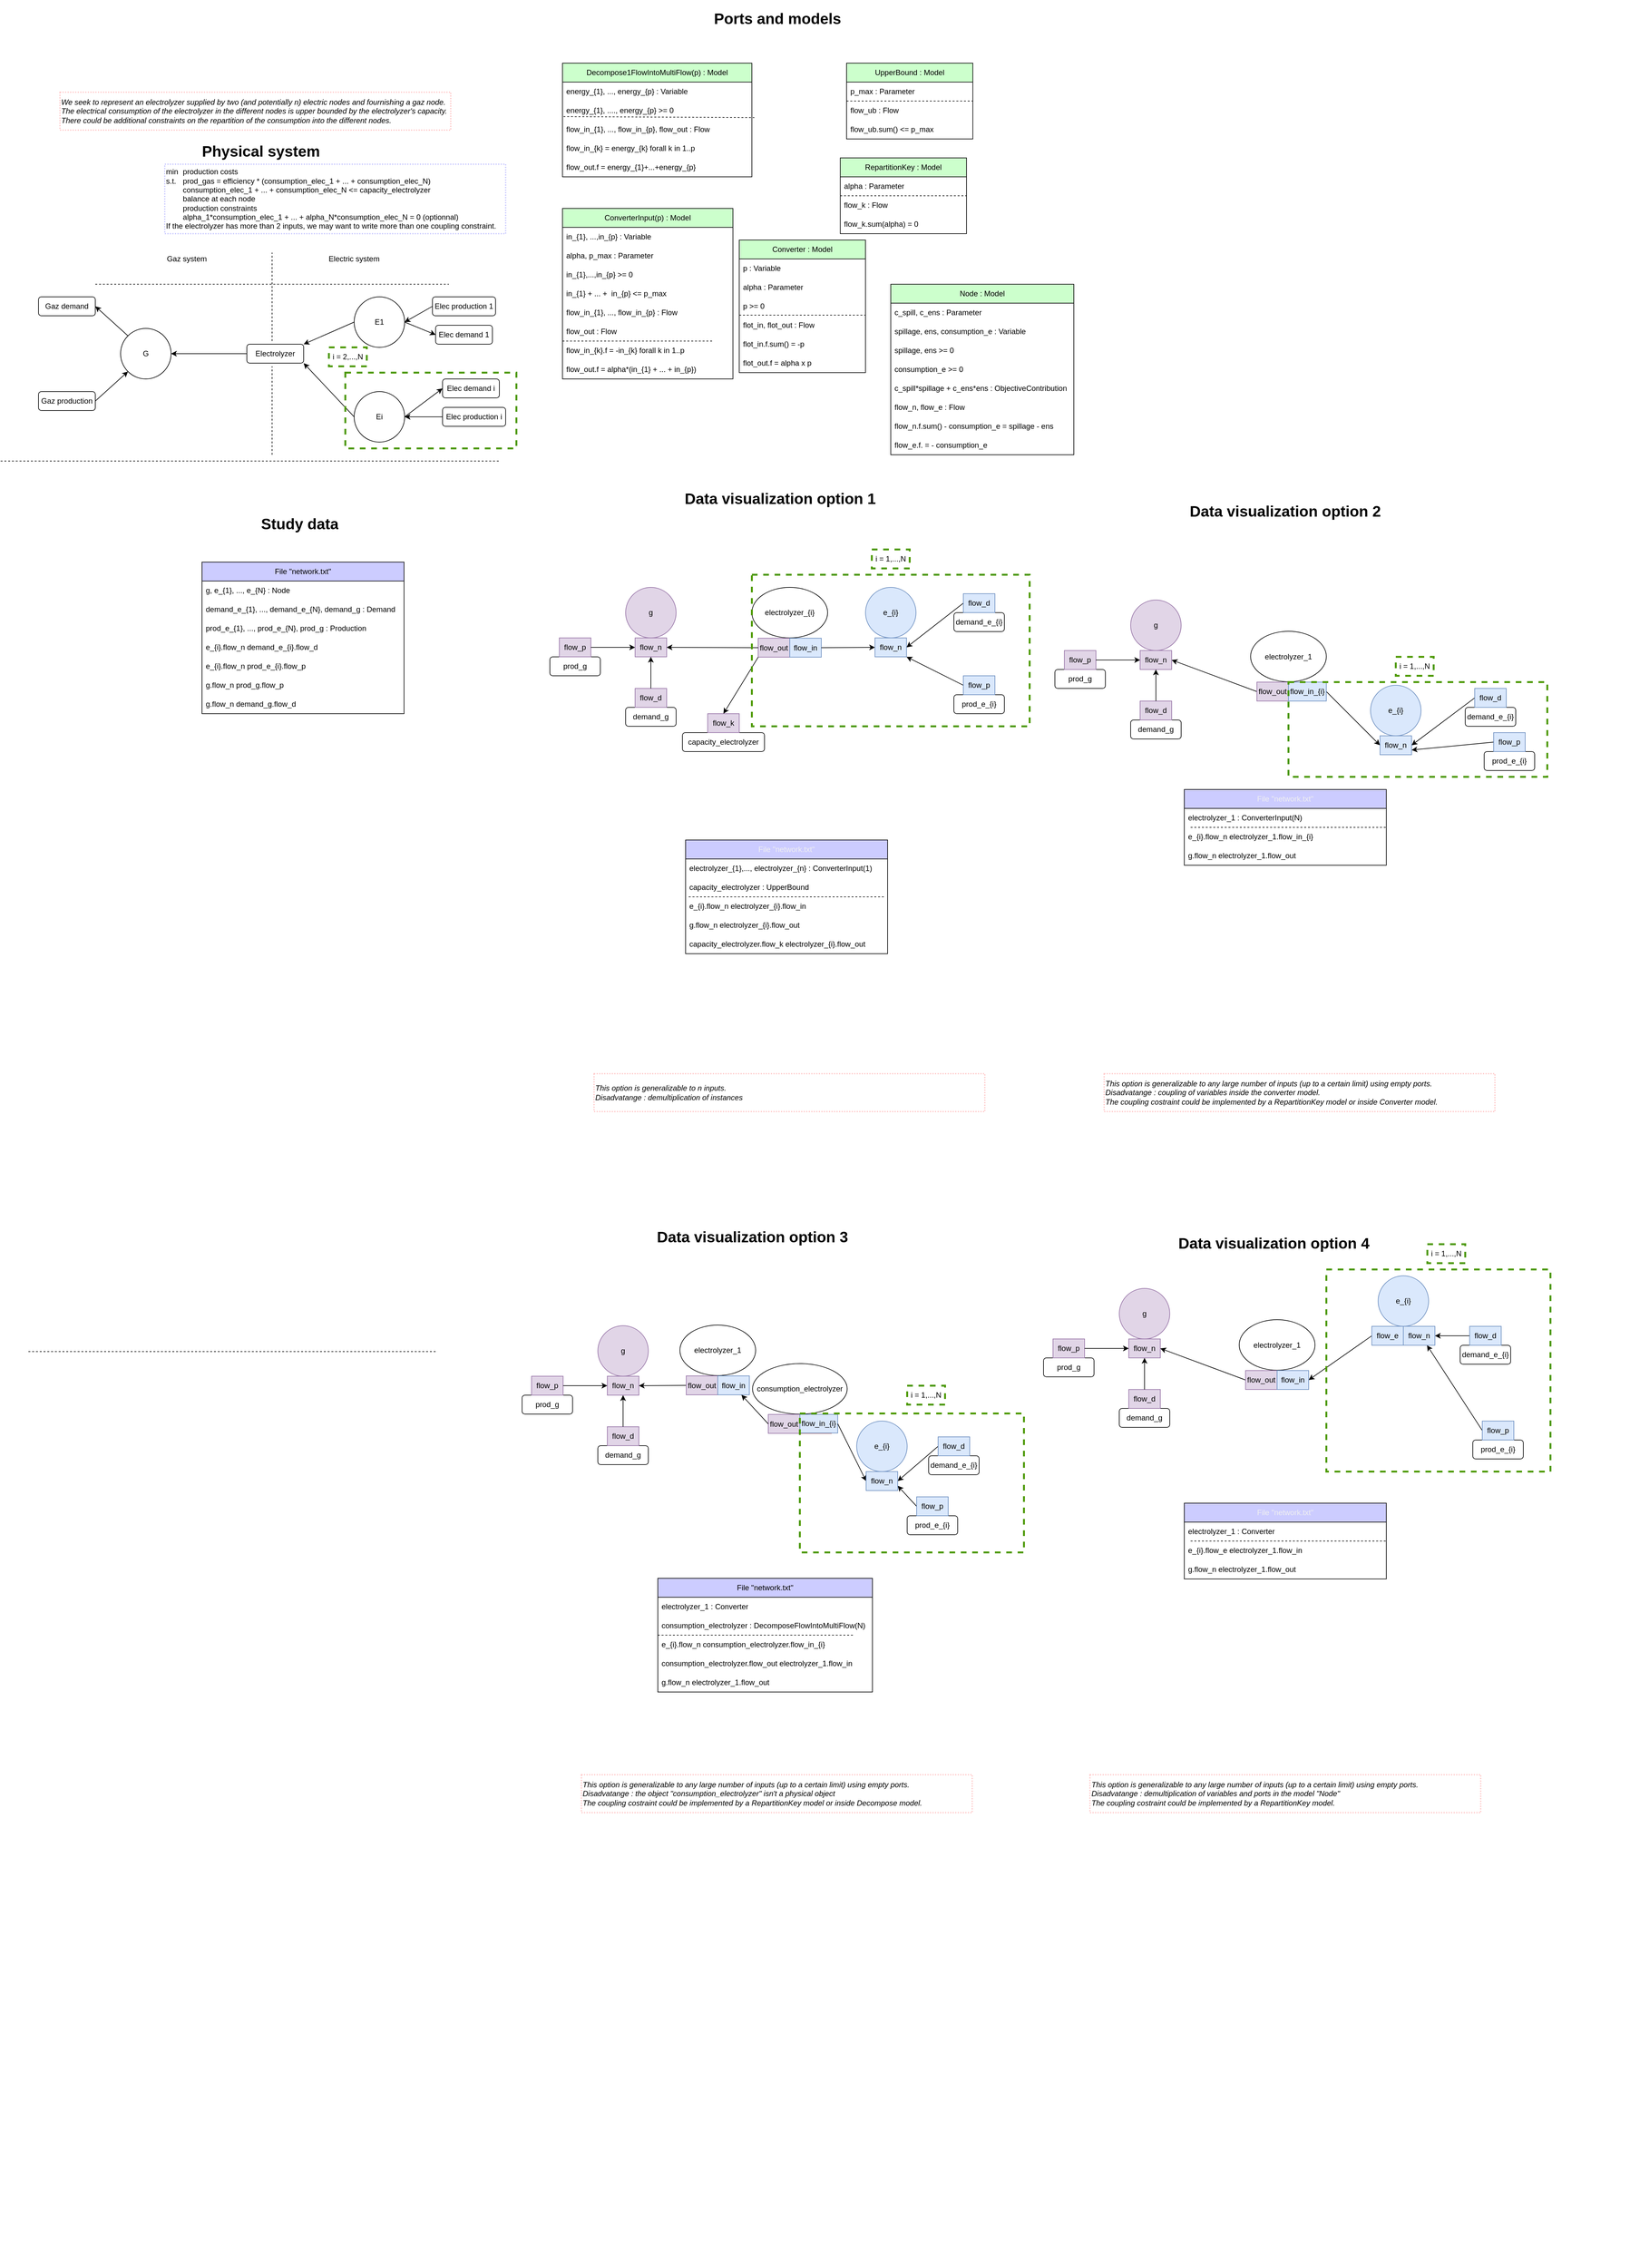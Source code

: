 <mxfile>
    <diagram id="C5RBs43oDa-KdzZeNtuy" name="Page-1">
        <mxGraphModel dx="1766" dy="1942" grid="1" gridSize="10" guides="1" tooltips="1" connect="1" arrows="1" fold="1" page="1" pageScale="1" pageWidth="827" pageHeight="1169" math="0" shadow="0">
            <root>
                <mxCell id="WIyWlLk6GJQsqaUBKTNV-0"/>
                <mxCell id="WIyWlLk6GJQsqaUBKTNV-1" parent="WIyWlLk6GJQsqaUBKTNV-0"/>
                <mxCell id="hW5n2ouBTmK9XzmkuQqM-54" value="" style="endArrow=none;dashed=1;html=1;rounded=0;startArrow=none;" parent="WIyWlLk6GJQsqaUBKTNV-1" edge="1">
                    <mxGeometry width="50" height="50" relative="1" as="geometry">
                        <mxPoint x="440" y="-190" as="sourcePoint"/>
                        <mxPoint x="440" y="-330" as="targetPoint"/>
                    </mxGeometry>
                </mxCell>
                <mxCell id="hW5n2ouBTmK9XzmkuQqM-55" value="" style="endArrow=none;dashed=1;html=1;rounded=0;" parent="WIyWlLk6GJQsqaUBKTNV-1" edge="1">
                    <mxGeometry width="50" height="50" relative="1" as="geometry">
                        <mxPoint x="160" y="-280" as="sourcePoint"/>
                        <mxPoint x="720" y="-280" as="targetPoint"/>
                    </mxGeometry>
                </mxCell>
                <mxCell id="hW5n2ouBTmK9XzmkuQqM-56" value="Gaz system" style="text;html=1;strokeColor=none;fillColor=none;align=center;verticalAlign=middle;whiteSpace=wrap;rounded=0;" parent="WIyWlLk6GJQsqaUBKTNV-1" vertex="1">
                    <mxGeometry x="250" y="-340" width="110" height="40" as="geometry"/>
                </mxCell>
                <mxCell id="hW5n2ouBTmK9XzmkuQqM-57" value="Electric system" style="text;html=1;strokeColor=none;fillColor=none;align=center;verticalAlign=middle;whiteSpace=wrap;rounded=0;" parent="WIyWlLk6GJQsqaUBKTNV-1" vertex="1">
                    <mxGeometry x="515" y="-340" width="110" height="40" as="geometry"/>
                </mxCell>
                <mxCell id="hW5n2ouBTmK9XzmkuQqM-58" value="G" style="ellipse;whiteSpace=wrap;html=1;aspect=fixed;" parent="WIyWlLk6GJQsqaUBKTNV-1" vertex="1">
                    <mxGeometry x="200" y="-210" width="80" height="80" as="geometry"/>
                </mxCell>
                <mxCell id="hW5n2ouBTmK9XzmkuQqM-59" value="E1" style="ellipse;whiteSpace=wrap;html=1;aspect=fixed;" parent="WIyWlLk6GJQsqaUBKTNV-1" vertex="1">
                    <mxGeometry x="570" y="-260" width="80" height="80" as="geometry"/>
                </mxCell>
                <mxCell id="hW5n2ouBTmK9XzmkuQqM-60" value="" style="endArrow=classic;html=1;rounded=0;entryX=0;entryY=1;entryDx=0;entryDy=0;exitX=1;exitY=0.5;exitDx=0;exitDy=0;" parent="WIyWlLk6GJQsqaUBKTNV-1" source="hW5n2ouBTmK9XzmkuQqM-64" target="hW5n2ouBTmK9XzmkuQqM-58" edge="1">
                    <mxGeometry width="50" height="50" relative="1" as="geometry">
                        <mxPoint x="230" y="-90" as="sourcePoint"/>
                        <mxPoint x="440" y="-90" as="targetPoint"/>
                    </mxGeometry>
                </mxCell>
                <mxCell id="hW5n2ouBTmK9XzmkuQqM-61" value="" style="endArrow=classic;html=1;rounded=0;exitX=0;exitY=0;exitDx=0;exitDy=0;entryX=1;entryY=0.5;entryDx=0;entryDy=0;" parent="WIyWlLk6GJQsqaUBKTNV-1" source="hW5n2ouBTmK9XzmkuQqM-58" target="hW5n2ouBTmK9XzmkuQqM-67" edge="1">
                    <mxGeometry width="50" height="50" relative="1" as="geometry">
                        <mxPoint x="240" y="-80" as="sourcePoint"/>
                        <mxPoint x="210" y="-230" as="targetPoint"/>
                    </mxGeometry>
                </mxCell>
                <mxCell id="hW5n2ouBTmK9XzmkuQqM-63" value="" style="endArrow=classic;html=1;rounded=0;entryX=1;entryY=0.5;entryDx=0;entryDy=0;exitX=0;exitY=0.5;exitDx=0;exitDy=0;" parent="WIyWlLk6GJQsqaUBKTNV-1" source="hW5n2ouBTmK9XzmkuQqM-65" target="50" edge="1">
                    <mxGeometry width="50" height="50" relative="1" as="geometry">
                        <mxPoint x="650" y="-90" as="sourcePoint"/>
                        <mxPoint x="600" y="-110" as="targetPoint"/>
                    </mxGeometry>
                </mxCell>
                <mxCell id="hW5n2ouBTmK9XzmkuQqM-64" value="Gaz production" style="rounded=1;whiteSpace=wrap;html=1;" parent="WIyWlLk6GJQsqaUBKTNV-1" vertex="1">
                    <mxGeometry x="70" y="-110" width="90" height="30" as="geometry"/>
                </mxCell>
                <mxCell id="hW5n2ouBTmK9XzmkuQqM-65" value="Elec production i" style="rounded=1;whiteSpace=wrap;html=1;" parent="WIyWlLk6GJQsqaUBKTNV-1" vertex="1">
                    <mxGeometry x="710" y="-85" width="100" height="30" as="geometry"/>
                </mxCell>
                <mxCell id="hW5n2ouBTmK9XzmkuQqM-66" value="Elec demand 1" style="rounded=1;whiteSpace=wrap;html=1;" parent="WIyWlLk6GJQsqaUBKTNV-1" vertex="1">
                    <mxGeometry x="699" y="-215" width="90" height="30" as="geometry"/>
                </mxCell>
                <mxCell id="hW5n2ouBTmK9XzmkuQqM-67" value="Gaz demand" style="rounded=1;whiteSpace=wrap;html=1;" parent="WIyWlLk6GJQsqaUBKTNV-1" vertex="1">
                    <mxGeometry x="70" y="-260" width="90" height="30" as="geometry"/>
                </mxCell>
                <mxCell id="hW5n2ouBTmK9XzmkuQqM-78" value="" style="endArrow=none;dashed=1;html=1;rounded=0;" parent="WIyWlLk6GJQsqaUBKTNV-1" edge="1">
                    <mxGeometry width="50" height="50" relative="1" as="geometry">
                        <mxPoint x="10" as="sourcePoint"/>
                        <mxPoint x="800" as="targetPoint"/>
                    </mxGeometry>
                </mxCell>
                <mxCell id="hW5n2ouBTmK9XzmkuQqM-82" value="" style="endArrow=none;dashed=1;html=1;rounded=0;" parent="WIyWlLk6GJQsqaUBKTNV-1" edge="1">
                    <mxGeometry width="50" height="50" relative="1" as="geometry">
                        <mxPoint x="54" y="1410" as="sourcePoint"/>
                        <mxPoint x="699" y="1410" as="targetPoint"/>
                    </mxGeometry>
                </mxCell>
                <mxCell id="0" value="" style="group" parent="WIyWlLk6GJQsqaUBKTNV-1" vertex="1" connectable="0">
                    <mxGeometry x="890" y="-584" width="840" height="594" as="geometry"/>
                </mxCell>
                <mxCell id="150" value="RepartitionKey : Model" style="swimlane;fontStyle=0;childLayout=stackLayout;horizontal=1;startSize=30;horizontalStack=0;resizeParent=1;resizeParentMax=0;resizeLast=0;collapsible=1;marginBottom=0;whiteSpace=wrap;html=1;fontColor=#000000;strokeColor=default;fillColor=#CCFFCC;" parent="0" vertex="1">
                    <mxGeometry x="450" y="104" width="200" height="120" as="geometry"/>
                </mxCell>
                <mxCell id="152" value="alpha : Parameter" style="text;strokeColor=none;fillColor=none;align=left;verticalAlign=middle;spacingLeft=4;spacingRight=4;overflow=hidden;points=[[0,0.5],[1,0.5]];portConstraint=eastwest;rotatable=0;whiteSpace=wrap;html=1;" parent="150" vertex="1">
                    <mxGeometry y="30" width="200" height="30" as="geometry"/>
                </mxCell>
                <mxCell id="154" value="" style="endArrow=none;dashed=1;html=1;rounded=0;exitX=0;exitY=0.5;exitDx=0;exitDy=0;entryX=1;entryY=0.5;entryDx=0;entryDy=0;" parent="150" edge="1">
                    <mxGeometry width="50" height="50" relative="1" as="geometry">
                        <mxPoint y="60" as="sourcePoint"/>
                        <mxPoint x="200" y="60" as="targetPoint"/>
                    </mxGeometry>
                </mxCell>
                <mxCell id="155" value="flow_k : Flow" style="text;strokeColor=none;fillColor=none;align=left;verticalAlign=middle;spacingLeft=4;spacingRight=4;overflow=hidden;points=[[0,0.5],[1,0.5]];portConstraint=eastwest;rotatable=0;whiteSpace=wrap;html=1;" parent="150" vertex="1">
                    <mxGeometry y="60" width="200" height="30" as="geometry"/>
                </mxCell>
                <mxCell id="158" value="flow_k.sum(alpha) = 0" style="text;strokeColor=none;fillColor=none;align=left;verticalAlign=middle;spacingLeft=4;spacingRight=4;overflow=hidden;points=[[0,0.5],[1,0.5]];portConstraint=eastwest;rotatable=0;whiteSpace=wrap;html=1;" parent="150" vertex="1">
                    <mxGeometry y="90" width="200" height="30" as="geometry"/>
                </mxCell>
                <mxCell id="397" value="Converter : Model" style="swimlane;fontStyle=0;childLayout=stackLayout;horizontal=1;startSize=30;horizontalStack=0;resizeParent=1;resizeParentMax=0;resizeLast=0;collapsible=1;marginBottom=0;whiteSpace=wrap;html=1;fillColor=#CCFFCC;fontColor=#000000;" parent="0" vertex="1">
                    <mxGeometry x="290" y="234" width="200" height="210" as="geometry"/>
                </mxCell>
                <mxCell id="398" value="p : Variable" style="text;strokeColor=none;fillColor=none;align=left;verticalAlign=middle;spacingLeft=4;spacingRight=4;overflow=hidden;points=[[0,0.5],[1,0.5]];portConstraint=eastwest;rotatable=0;whiteSpace=wrap;html=1;" parent="397" vertex="1">
                    <mxGeometry y="30" width="200" height="30" as="geometry"/>
                </mxCell>
                <mxCell id="399" value="alpha : Parameter" style="text;strokeColor=none;fillColor=none;align=left;verticalAlign=middle;spacingLeft=4;spacingRight=4;overflow=hidden;points=[[0,0.5],[1,0.5]];portConstraint=eastwest;rotatable=0;whiteSpace=wrap;html=1;" parent="397" vertex="1">
                    <mxGeometry y="60" width="200" height="30" as="geometry"/>
                </mxCell>
                <mxCell id="400" value="p &amp;gt;= 0" style="text;strokeColor=none;fillColor=none;align=left;verticalAlign=middle;spacingLeft=4;spacingRight=4;overflow=hidden;points=[[0,0.5],[1,0.5]];portConstraint=eastwest;rotatable=0;whiteSpace=wrap;html=1;" parent="397" vertex="1">
                    <mxGeometry y="90" width="200" height="30" as="geometry"/>
                </mxCell>
                <mxCell id="401" value="" style="endArrow=none;dashed=1;html=1;rounded=0;exitX=0;exitY=0.5;exitDx=0;exitDy=0;entryX=1;entryY=0.5;entryDx=0;entryDy=0;" parent="397" edge="1">
                    <mxGeometry width="50" height="50" relative="1" as="geometry">
                        <mxPoint y="119" as="sourcePoint"/>
                        <mxPoint x="200" y="119" as="targetPoint"/>
                    </mxGeometry>
                </mxCell>
                <mxCell id="402" value="flot_in, flot_out : Flow" style="text;strokeColor=none;fillColor=none;align=left;verticalAlign=middle;spacingLeft=4;spacingRight=4;overflow=hidden;points=[[0,0.5],[1,0.5]];portConstraint=eastwest;rotatable=0;whiteSpace=wrap;html=1;" parent="397" vertex="1">
                    <mxGeometry y="120" width="200" height="30" as="geometry"/>
                </mxCell>
                <mxCell id="403" value="flot_in.f.sum() = -p" style="text;strokeColor=none;fillColor=none;align=left;verticalAlign=middle;spacingLeft=4;spacingRight=4;overflow=hidden;points=[[0,0.5],[1,0.5]];portConstraint=eastwest;rotatable=0;whiteSpace=wrap;html=1;" parent="397" vertex="1">
                    <mxGeometry y="150" width="200" height="30" as="geometry"/>
                </mxCell>
                <mxCell id="404" value="flot_out.f = alpha x p" style="text;strokeColor=none;fillColor=none;align=left;verticalAlign=middle;spacingLeft=4;spacingRight=4;overflow=hidden;points=[[0,0.5],[1,0.5]];portConstraint=eastwest;rotatable=0;whiteSpace=wrap;html=1;" parent="397" vertex="1">
                    <mxGeometry y="180" width="200" height="30" as="geometry"/>
                </mxCell>
                <mxCell id="215" value="" style="endArrow=none;dashed=1;html=1;rounded=0;exitX=0;exitY=0.5;exitDx=0;exitDy=0;entryX=1;entryY=0.5;entryDx=0;entryDy=0;" parent="0" edge="1">
                    <mxGeometry width="50" height="50" relative="1" as="geometry">
                        <mxPoint x="460" y="14" as="sourcePoint"/>
                        <mxPoint x="660" y="14" as="targetPoint"/>
                    </mxGeometry>
                </mxCell>
                <mxCell id="559" value="Node : Model" style="swimlane;fontStyle=0;childLayout=stackLayout;horizontal=1;startSize=30;horizontalStack=0;resizeParent=1;resizeParentMax=0;resizeLast=0;collapsible=1;marginBottom=0;whiteSpace=wrap;html=1;fillColor=#CCFFCC;fontColor=#000000;" parent="0" vertex="1">
                    <mxGeometry x="530" y="304" width="290" height="270" as="geometry"/>
                </mxCell>
                <mxCell id="666" value="c_spill, c_ens : Parameter" style="text;strokeColor=none;fillColor=none;align=left;verticalAlign=middle;spacingLeft=4;spacingRight=4;overflow=hidden;points=[[0,0.5],[1,0.5]];portConstraint=eastwest;rotatable=0;whiteSpace=wrap;html=1;" parent="559" vertex="1">
                    <mxGeometry y="30" width="290" height="30" as="geometry"/>
                </mxCell>
                <mxCell id="560" value="spillage, ens, consumption_e : Variable" style="text;strokeColor=none;fillColor=none;align=left;verticalAlign=middle;spacingLeft=4;spacingRight=4;overflow=hidden;points=[[0,0.5],[1,0.5]];portConstraint=eastwest;rotatable=0;whiteSpace=wrap;html=1;" parent="559" vertex="1">
                    <mxGeometry y="60" width="290" height="30" as="geometry"/>
                </mxCell>
                <mxCell id="671" value="spillage, ens &amp;gt;= 0" style="text;strokeColor=none;fillColor=none;align=left;verticalAlign=middle;spacingLeft=4;spacingRight=4;overflow=hidden;points=[[0,0.5],[1,0.5]];portConstraint=eastwest;rotatable=0;whiteSpace=wrap;html=1;" parent="559" vertex="1">
                    <mxGeometry y="90" width="290" height="30" as="geometry"/>
                </mxCell>
                <mxCell id="659" value="consumption_e &amp;gt;= 0" style="text;strokeColor=none;fillColor=none;align=left;verticalAlign=middle;spacingLeft=4;spacingRight=4;overflow=hidden;points=[[0,0.5],[1,0.5]];portConstraint=eastwest;rotatable=0;whiteSpace=wrap;html=1;" parent="559" vertex="1">
                    <mxGeometry y="120" width="290" height="30" as="geometry"/>
                </mxCell>
                <mxCell id="667" value="c_spill*spillage + c_ens*ens : ObjectiveContribution" style="text;strokeColor=none;fillColor=none;align=left;verticalAlign=middle;spacingLeft=4;spacingRight=4;overflow=hidden;points=[[0,0.5],[1,0.5]];portConstraint=eastwest;rotatable=0;whiteSpace=wrap;html=1;" parent="559" vertex="1">
                    <mxGeometry y="150" width="290" height="30" as="geometry"/>
                </mxCell>
                <mxCell id="561" value="flow_n, flow_e : Flow" style="text;strokeColor=none;fillColor=none;align=left;verticalAlign=middle;spacingLeft=4;spacingRight=4;overflow=hidden;points=[[0,0.5],[1,0.5]];portConstraint=eastwest;rotatable=0;whiteSpace=wrap;html=1;" parent="559" vertex="1">
                    <mxGeometry y="180" width="290" height="30" as="geometry"/>
                </mxCell>
                <mxCell id="562" value="flow_n.f.sum() - consumption_e = spillage - ens" style="text;strokeColor=none;fillColor=none;align=left;verticalAlign=middle;spacingLeft=4;spacingRight=4;overflow=hidden;points=[[0,0.5],[1,0.5]];portConstraint=eastwest;rotatable=0;whiteSpace=wrap;html=1;" parent="559" vertex="1">
                    <mxGeometry y="210" width="290" height="30" as="geometry"/>
                </mxCell>
                <mxCell id="652" value="flow_e.f. = - consumption_e" style="text;strokeColor=none;fillColor=none;align=left;verticalAlign=middle;spacingLeft=4;spacingRight=4;overflow=hidden;points=[[0,0.5],[1,0.5]];portConstraint=eastwest;rotatable=0;whiteSpace=wrap;html=1;" parent="559" vertex="1">
                    <mxGeometry y="240" width="290" height="30" as="geometry"/>
                </mxCell>
                <mxCell id="720" value="ConverterInput(p) : Model" style="swimlane;fontStyle=0;childLayout=stackLayout;horizontal=1;startSize=30;horizontalStack=0;resizeParent=1;resizeParentMax=0;resizeLast=0;collapsible=1;marginBottom=0;whiteSpace=wrap;html=1;fontColor=#000000;fillColor=#CCFFCC;" parent="0" vertex="1">
                    <mxGeometry x="10" y="184" width="270" height="270" as="geometry"/>
                </mxCell>
                <mxCell id="721" value="in_{1}, ...,in_{p} : Variable" style="text;strokeColor=none;fillColor=none;align=left;verticalAlign=middle;spacingLeft=4;spacingRight=4;overflow=hidden;points=[[0,0.5],[1,0.5]];portConstraint=eastwest;rotatable=0;whiteSpace=wrap;html=1;" parent="720" vertex="1">
                    <mxGeometry y="30" width="270" height="30" as="geometry"/>
                </mxCell>
                <mxCell id="723" value="alpha, p_max : Parameter" style="text;strokeColor=none;fillColor=none;align=left;verticalAlign=middle;spacingLeft=4;spacingRight=4;overflow=hidden;points=[[0,0.5],[1,0.5]];portConstraint=eastwest;rotatable=0;whiteSpace=wrap;html=1;" parent="720" vertex="1">
                    <mxGeometry y="60" width="270" height="30" as="geometry"/>
                </mxCell>
                <mxCell id="724" value="in_{1},...,in_{p} &amp;gt;= 0" style="text;strokeColor=none;fillColor=none;align=left;verticalAlign=middle;spacingLeft=4;spacingRight=4;overflow=hidden;points=[[0,0.5],[1,0.5]];portConstraint=eastwest;rotatable=0;whiteSpace=wrap;html=1;" parent="720" vertex="1">
                    <mxGeometry y="90" width="270" height="30" as="geometry"/>
                </mxCell>
                <mxCell id="726" value="&lt;span style=&quot;color: rgba(0, 0, 0, 0); font-family: monospace; font-size: 0px;&quot;&gt;%3CmxGraphModel%3E%3Croot%3E%3CmxCell%20id%3D%220%22%2F%3E%3CmxCell%20id%3D%221%22%20parent%3D%220%22%2F%3E%3CmxCell%20id%3D%222%22%20value%3D%22alpha%20%3A%20Parameter%22%20style%3D%22text%3BstrokeColor%3Dnone%3BfillColor%3Dnone%3Balign%3Dleft%3BverticalAlign%3Dmiddle%3BspacingLeft%3D4%3BspacingRight%3D4%3Boverflow%3Dhidden%3Bpoints%3D%5B%5B0%2C0.5%5D%2C%5B1%2C0.5%5D%5D%3BportConstraint%3Deastwest%3Brotatable%3D0%3BwhiteSpace%3Dwrap%3Bhtml%3D1%3B%22%20vertex%3D%221%22%20parent%3D%221%22%3E%3CmxGeometry%20x%3D%22960%22%20y%3D%22-180%22%20width%3D%22200%22%20height%3D%2230%22%20as%3D%22geometry%22%2F%3E%3C%2FmxCell%3E%3C%2Froot%3E%3C%2FmxGraphModeininii&lt;/span&gt;in_{1} + ... +&amp;nbsp; in_{p} &amp;lt;= p_max" style="text;strokeColor=none;fillColor=none;align=left;verticalAlign=middle;spacingLeft=4;spacingRight=4;overflow=hidden;points=[[0,0.5],[1,0.5]];portConstraint=eastwest;rotatable=0;whiteSpace=wrap;html=1;" parent="720" vertex="1">
                    <mxGeometry y="120" width="270" height="30" as="geometry"/>
                </mxCell>
                <mxCell id="727" value="" style="endArrow=none;dashed=1;html=1;rounded=0;exitX=0;exitY=0.5;exitDx=0;exitDy=0;" parent="720" edge="1">
                    <mxGeometry width="50" height="50" relative="1" as="geometry">
                        <mxPoint y="210" as="sourcePoint"/>
                        <mxPoint x="240" y="210" as="targetPoint"/>
                    </mxGeometry>
                </mxCell>
                <mxCell id="728" value="flow_in_{1}, ..., flow_in_{p} : Flow" style="text;strokeColor=none;fillColor=none;align=left;verticalAlign=middle;spacingLeft=4;spacingRight=4;overflow=hidden;points=[[0,0.5],[1,0.5]];portConstraint=eastwest;rotatable=0;whiteSpace=wrap;html=1;" parent="720" vertex="1">
                    <mxGeometry y="150" width="270" height="30" as="geometry"/>
                </mxCell>
                <mxCell id="729" value="flow_out : Flow" style="text;strokeColor=none;fillColor=none;align=left;verticalAlign=middle;spacingLeft=4;spacingRight=4;overflow=hidden;points=[[0,0.5],[1,0.5]];portConstraint=eastwest;rotatable=0;whiteSpace=wrap;html=1;" parent="720" vertex="1">
                    <mxGeometry y="180" width="270" height="30" as="geometry"/>
                </mxCell>
                <mxCell id="730" value="flow_in_{k}.f = -in_{k} forall k in 1..p" style="text;strokeColor=none;fillColor=none;align=left;verticalAlign=middle;spacingLeft=4;spacingRight=4;overflow=hidden;points=[[0,0.5],[1,0.5]];portConstraint=eastwest;rotatable=0;whiteSpace=wrap;html=1;" parent="720" vertex="1">
                    <mxGeometry y="210" width="270" height="30" as="geometry"/>
                </mxCell>
                <mxCell id="731" value="flow_out.f = alpha*(in_{1} + ... + in_{p})" style="text;strokeColor=none;fillColor=none;align=left;verticalAlign=middle;spacingLeft=4;spacingRight=4;overflow=hidden;points=[[0,0.5],[1,0.5]];portConstraint=eastwest;rotatable=0;whiteSpace=wrap;html=1;" parent="720" vertex="1">
                    <mxGeometry y="240" width="270" height="30" as="geometry"/>
                </mxCell>
                <mxCell id="1" value="" style="group;fillColor=none;" parent="WIyWlLk6GJQsqaUBKTNV-1" vertex="1" connectable="0">
                    <mxGeometry x="109" y="80" width="680" height="690" as="geometry"/>
                </mxCell>
                <mxCell id="hW5n2ouBTmK9XzmkuQqM-36" value="File &quot;network.txt&quot;" style="swimlane;fontStyle=0;childLayout=stackLayout;horizontal=1;startSize=30;horizontalStack=0;resizeParent=1;resizeParentMax=0;resizeLast=0;collapsible=1;marginBottom=0;whiteSpace=wrap;html=1;fillColor=#ccccff;" parent="1" vertex="1">
                    <mxGeometry x="220" y="80" width="320" height="240" as="geometry"/>
                </mxCell>
                <mxCell id="390" value="g, e_{1}, ..., e_{N} : Node" style="text;strokeColor=none;fillColor=none;align=left;verticalAlign=middle;spacingLeft=4;spacingRight=4;overflow=hidden;points=[[0,0.5],[1,0.5]];portConstraint=eastwest;rotatable=0;whiteSpace=wrap;html=1;" parent="hW5n2ouBTmK9XzmkuQqM-36" vertex="1">
                    <mxGeometry y="30" width="320" height="30" as="geometry"/>
                </mxCell>
                <mxCell id="391" value="demand_e_{1}, ..., demand_e_{N}, demand_g : Demand" style="text;strokeColor=none;fillColor=none;align=left;verticalAlign=middle;spacingLeft=4;spacingRight=4;overflow=hidden;points=[[0,0.5],[1,0.5]];portConstraint=eastwest;rotatable=0;whiteSpace=wrap;html=1;" parent="hW5n2ouBTmK9XzmkuQqM-36" vertex="1">
                    <mxGeometry y="60" width="320" height="30" as="geometry"/>
                </mxCell>
                <mxCell id="392" value="prod_e_{1}, ..., prod_e_{N}, prod_g : Production" style="text;strokeColor=none;fillColor=none;align=left;verticalAlign=middle;spacingLeft=4;spacingRight=4;overflow=hidden;points=[[0,0.5],[1,0.5]];portConstraint=eastwest;rotatable=0;whiteSpace=wrap;html=1;" parent="hW5n2ouBTmK9XzmkuQqM-36" vertex="1">
                    <mxGeometry y="90" width="320" height="30" as="geometry"/>
                </mxCell>
                <mxCell id="394" value="e_{i}.flow_n demand_e_{i}.flow_d" style="text;strokeColor=none;fillColor=none;align=left;verticalAlign=middle;spacingLeft=4;spacingRight=4;overflow=hidden;points=[[0,0.5],[1,0.5]];portConstraint=eastwest;rotatable=0;whiteSpace=wrap;html=1;" parent="hW5n2ouBTmK9XzmkuQqM-36" vertex="1">
                    <mxGeometry y="120" width="320" height="30" as="geometry"/>
                </mxCell>
                <mxCell id="393" value="e_{i}.flow_n prod_e_{i}.flow_p" style="text;strokeColor=none;fillColor=none;align=left;verticalAlign=middle;spacingLeft=4;spacingRight=4;overflow=hidden;points=[[0,0.5],[1,0.5]];portConstraint=eastwest;rotatable=0;whiteSpace=wrap;html=1;" parent="hW5n2ouBTmK9XzmkuQqM-36" vertex="1">
                    <mxGeometry y="150" width="320" height="30" as="geometry"/>
                </mxCell>
                <mxCell id="395" value="g.flow_n prod_g.flow_p" style="text;strokeColor=none;fillColor=none;align=left;verticalAlign=middle;spacingLeft=4;spacingRight=4;overflow=hidden;points=[[0,0.5],[1,0.5]];portConstraint=eastwest;rotatable=0;whiteSpace=wrap;html=1;" parent="hW5n2ouBTmK9XzmkuQqM-36" vertex="1">
                    <mxGeometry y="180" width="320" height="30" as="geometry"/>
                </mxCell>
                <mxCell id="396" value="g.flow_n demand_g.flow_d" style="text;strokeColor=none;fillColor=none;align=left;verticalAlign=middle;spacingLeft=4;spacingRight=4;overflow=hidden;points=[[0,0.5],[1,0.5]];portConstraint=eastwest;rotatable=0;whiteSpace=wrap;html=1;" parent="hW5n2ouBTmK9XzmkuQqM-36" vertex="1">
                    <mxGeometry y="210" width="320" height="30" as="geometry"/>
                </mxCell>
                <mxCell id="hW5n2ouBTmK9XzmkuQqM-80" value="&lt;h1&gt;Study data&lt;/h1&gt;" style="text;html=1;strokeColor=none;fillColor=none;spacing=5;spacingTop=-20;whiteSpace=wrap;overflow=hidden;rounded=0;align=center;" parent="1" vertex="1">
                    <mxGeometry x="250" width="250" height="40" as="geometry"/>
                </mxCell>
                <mxCell id="11" value="&lt;font style=&quot;&quot;&gt;&lt;b&gt;&lt;font style=&quot;font-size: 24px;&quot;&gt;Data visualization&lt;/font&gt;&lt;/b&gt;&lt;b style=&quot;&quot;&gt;&lt;font style=&quot;font-size: 24px;&quot;&gt;&amp;nbsp;option 1&lt;/font&gt;&lt;br&gt;&lt;/b&gt;&lt;/font&gt;" style="text;html=1;strokeColor=none;fillColor=none;align=center;verticalAlign=middle;whiteSpace=wrap;rounded=0;" parent="WIyWlLk6GJQsqaUBKTNV-1" vertex="1">
                    <mxGeometry x="1030" width="430" height="120" as="geometry"/>
                </mxCell>
                <mxCell id="49" value="" style="group" parent="WIyWlLk6GJQsqaUBKTNV-1" vertex="1" connectable="0">
                    <mxGeometry x="880" y="170" width="810" height="320" as="geometry"/>
                </mxCell>
                <mxCell id="2" value="" style="group;fontColor=#000000;" parent="49" vertex="1" connectable="0">
                    <mxGeometry x="120" y="30" width="80" height="110" as="geometry"/>
                </mxCell>
                <mxCell id="3" value="g" style="ellipse;whiteSpace=wrap;html=1;aspect=fixed;fillColor=#e1d5e7;strokeColor=#9673a6;fontColor=#000000;" parent="2" vertex="1">
                    <mxGeometry width="80" height="80" as="geometry"/>
                </mxCell>
                <mxCell id="4" value="flow_n" style="rounded=0;whiteSpace=wrap;html=1;fillColor=#e1d5e7;strokeColor=#9673a6;fontColor=#000000;" parent="2" vertex="1">
                    <mxGeometry x="15" y="80" width="50" height="30" as="geometry"/>
                </mxCell>
                <mxCell id="22" value="" style="group" parent="49" vertex="1" connectable="0">
                    <mxGeometry x="320" y="30" width="120" height="110.5" as="geometry"/>
                </mxCell>
                <mxCell id="13" value="electrolyzer_{i}" style="ellipse;whiteSpace=wrap;html=1;container=0;" parent="22" vertex="1">
                    <mxGeometry width="120" height="80" as="geometry"/>
                </mxCell>
                <mxCell id="14" value="" style="group;fillColor=#f8cecc;strokeColor=#b85450;container=0;" parent="22" vertex="1" connectable="0">
                    <mxGeometry x="10" y="80.5" width="100" height="30" as="geometry"/>
                </mxCell>
                <mxCell id="15" value="flow_out" style="rounded=0;whiteSpace=wrap;html=1;fillColor=#e1d5e7;strokeColor=#9673a6;container=0;fontColor=#000000;" parent="22" vertex="1">
                    <mxGeometry x="10" y="80.5" width="50" height="30" as="geometry"/>
                </mxCell>
                <mxCell id="16" value="flow_in" style="rounded=0;whiteSpace=wrap;html=1;fillColor=#dae8fc;strokeColor=#6c8ebf;container=0;fontColor=#000000;" parent="22" vertex="1">
                    <mxGeometry x="60" y="80.5" width="50" height="30" as="geometry"/>
                </mxCell>
                <mxCell id="25" value="" style="endArrow=none;startArrow=classic;html=1;fontSize=24;exitX=1;exitY=0.5;exitDx=0;exitDy=0;entryX=0;entryY=0.5;entryDx=0;entryDy=0;startFill=1;endFill=0;" parent="49" source="4" target="15" edge="1">
                    <mxGeometry width="50" height="50" relative="1" as="geometry">
                        <mxPoint x="430" y="60" as="sourcePoint"/>
                        <mxPoint x="480" y="10" as="targetPoint"/>
                    </mxGeometry>
                </mxCell>
                <mxCell id="27" value="" style="endArrow=classic;startArrow=none;html=1;fontSize=24;exitX=1;exitY=0.5;exitDx=0;exitDy=0;entryX=0;entryY=0.5;entryDx=0;entryDy=0;startFill=0;" parent="49" source="16" target="10" edge="1">
                    <mxGeometry width="50" height="50" relative="1" as="geometry">
                        <mxPoint x="580" y="179.75" as="sourcePoint"/>
                        <mxPoint x="735" y="230.75" as="targetPoint"/>
                    </mxGeometry>
                </mxCell>
                <mxCell id="37" value="" style="group" parent="49" vertex="1" connectable="0">
                    <mxGeometry x="120" y="190" width="80" height="60" as="geometry"/>
                </mxCell>
                <mxCell id="38" value="demand_g" style="rounded=1;whiteSpace=wrap;html=1;container=0;" parent="37" vertex="1">
                    <mxGeometry y="30" width="80" height="30" as="geometry"/>
                </mxCell>
                <mxCell id="39" value="flow_d" style="rounded=0;whiteSpace=wrap;html=1;fillColor=#e1d5e7;strokeColor=#9673a6;container=0;fontColor=#000000;" parent="37" vertex="1">
                    <mxGeometry x="15" width="50" height="30" as="geometry"/>
                </mxCell>
                <mxCell id="40" value="" style="group" parent="49" vertex="1" connectable="0">
                    <mxGeometry y="110" width="80" height="60" as="geometry"/>
                </mxCell>
                <mxCell id="41" value="prod_g" style="rounded=1;whiteSpace=wrap;html=1;container=0;" parent="40" vertex="1">
                    <mxGeometry y="30" width="80" height="30" as="geometry"/>
                </mxCell>
                <mxCell id="42" value="flow_p" style="rounded=0;whiteSpace=wrap;html=1;fillColor=#e1d5e7;strokeColor=#9673a6;container=0;fontColor=#000000;" parent="40" vertex="1">
                    <mxGeometry x="15" width="50" height="30" as="geometry"/>
                </mxCell>
                <mxCell id="43" value="" style="endArrow=classic;startArrow=none;html=1;fontSize=24;exitX=1;exitY=0.5;exitDx=0;exitDy=0;entryX=0;entryY=0.5;entryDx=0;entryDy=0;startFill=0;" parent="49" source="42" target="4" edge="1">
                    <mxGeometry width="50" height="50" relative="1" as="geometry">
                        <mxPoint x="195" y="135" as="sourcePoint"/>
                        <mxPoint x="350" y="175" as="targetPoint"/>
                    </mxGeometry>
                </mxCell>
                <mxCell id="44" value="" style="endArrow=classic;startArrow=none;html=1;fontSize=24;exitX=0.5;exitY=0;exitDx=0;exitDy=0;entryX=0.5;entryY=1;entryDx=0;entryDy=0;startFill=0;" parent="49" source="39" target="4" edge="1">
                    <mxGeometry width="50" height="50" relative="1" as="geometry">
                        <mxPoint x="90" y="200" as="sourcePoint"/>
                        <mxPoint x="170" y="150" as="targetPoint"/>
                    </mxGeometry>
                </mxCell>
                <mxCell id="45" value="" style="endArrow=classic;startArrow=none;html=1;fontSize=24;exitX=0;exitY=0.5;exitDx=0;exitDy=0;entryX=1;entryY=0.5;entryDx=0;entryDy=0;startFill=0;" parent="49" source="36" target="10" edge="1">
                    <mxGeometry width="50" height="50" relative="1" as="geometry">
                        <mxPoint x="100" y="240" as="sourcePoint"/>
                        <mxPoint x="170" y="150" as="targetPoint"/>
                    </mxGeometry>
                </mxCell>
                <mxCell id="46" value="" style="endArrow=classic;startArrow=none;html=1;fontSize=24;exitX=0;exitY=0.5;exitDx=0;exitDy=0;entryX=1;entryY=1;entryDx=0;entryDy=0;startFill=0;" parent="49" source="31" target="10" edge="1">
                    <mxGeometry width="50" height="50" relative="1" as="geometry">
                        <mxPoint x="570" y="200" as="sourcePoint"/>
                        <mxPoint x="640" y="150" as="targetPoint"/>
                    </mxGeometry>
                </mxCell>
                <mxCell id="8" value="" style="group" parent="49" vertex="1" connectable="0">
                    <mxGeometry x="500" y="30" width="80" height="110" as="geometry"/>
                </mxCell>
                <mxCell id="9" value="e_{i}" style="ellipse;whiteSpace=wrap;html=1;aspect=fixed;fillColor=#dae8fc;strokeColor=#6c8ebf;fontColor=#000000;" parent="8" vertex="1">
                    <mxGeometry width="80" height="80" as="geometry"/>
                </mxCell>
                <mxCell id="10" value="flow_n" style="rounded=0;whiteSpace=wrap;html=1;fillColor=#dae8fc;strokeColor=#6c8ebf;fontColor=#000000;" parent="8" vertex="1">
                    <mxGeometry x="15" y="80" width="50" height="30" as="geometry"/>
                </mxCell>
                <mxCell id="218" value="" style="group;fontColor=#000000;" parent="49" vertex="1" connectable="0">
                    <mxGeometry x="240" y="230" width="100" height="60" as="geometry"/>
                </mxCell>
                <mxCell id="219" value="capacity_electrolyzer" style="rounded=1;whiteSpace=wrap;html=1;container=0;" parent="218" vertex="1">
                    <mxGeometry x="-30" y="30" width="130" height="30" as="geometry"/>
                </mxCell>
                <mxCell id="220" value="flow_k" style="rounded=0;whiteSpace=wrap;html=1;fillColor=#e1d5e7;strokeColor=#9673a6;container=0;fontColor=#000000;" parent="218" vertex="1">
                    <mxGeometry x="10" width="50" height="30" as="geometry"/>
                </mxCell>
                <mxCell id="221" value="" style="endArrow=none;startArrow=classic;html=1;fontSize=24;exitX=0.5;exitY=0;exitDx=0;exitDy=0;entryX=0;entryY=1;entryDx=0;entryDy=0;endFill=0;" parent="49" source="220" target="15" edge="1">
                    <mxGeometry width="50" height="50" relative="1" as="geometry">
                        <mxPoint x="195" y="135" as="sourcePoint"/>
                        <mxPoint x="350" y="105.5" as="targetPoint"/>
                    </mxGeometry>
                </mxCell>
                <mxCell id="34" value="" style="group" parent="49" vertex="1" connectable="0">
                    <mxGeometry x="640" y="40" width="80" height="60" as="geometry"/>
                </mxCell>
                <mxCell id="35" value="demand_e_{i}" style="rounded=1;whiteSpace=wrap;html=1;container=0;" parent="34" vertex="1">
                    <mxGeometry y="30" width="80" height="30" as="geometry"/>
                </mxCell>
                <mxCell id="36" value="flow_d" style="rounded=0;whiteSpace=wrap;html=1;fillColor=#dae8fc;strokeColor=#6c8ebf;container=0;fontColor=#000000;" parent="34" vertex="1">
                    <mxGeometry x="15" width="50" height="30" as="geometry"/>
                </mxCell>
                <mxCell id="33" value="" style="group" parent="49" vertex="1" connectable="0">
                    <mxGeometry x="640" y="170" width="80" height="60" as="geometry"/>
                </mxCell>
                <mxCell id="30" value="prod_e_{i}" style="rounded=1;whiteSpace=wrap;html=1;container=0;" parent="33" vertex="1">
                    <mxGeometry y="30" width="80" height="30" as="geometry"/>
                </mxCell>
                <mxCell id="31" value="&lt;font color=&quot;#000000&quot;&gt;flow_p&lt;/font&gt;" style="rounded=0;whiteSpace=wrap;html=1;fillColor=#dae8fc;strokeColor=#6c8ebf;container=0;" parent="33" vertex="1">
                    <mxGeometry x="15" width="50" height="30" as="geometry"/>
                </mxCell>
                <mxCell id="692" value="" style="group" parent="49" vertex="1" connectable="0">
                    <mxGeometry x="320" y="-30" width="440" height="280" as="geometry"/>
                </mxCell>
                <mxCell id="678" value="" style="rounded=0;whiteSpace=wrap;html=1;fillColor=none;strokeColor=#4D9900;strokeWidth=3;dashed=1;" parent="692" vertex="1">
                    <mxGeometry y="40" width="440" height="240" as="geometry"/>
                </mxCell>
                <mxCell id="679" value="i = 1,...,N" style="text;html=1;strokeColor=#4D9900;fillColor=none;align=center;verticalAlign=middle;whiteSpace=wrap;rounded=0;dashed=1;strokeWidth=3;" parent="692" vertex="1">
                    <mxGeometry x="190" width="60" height="30" as="geometry"/>
                </mxCell>
                <mxCell id="50" value="Ei" style="ellipse;whiteSpace=wrap;html=1;aspect=fixed;" parent="WIyWlLk6GJQsqaUBKTNV-1" vertex="1">
                    <mxGeometry x="570" y="-110" width="80" height="80" as="geometry"/>
                </mxCell>
                <mxCell id="171" value="" style="endArrow=none;dashed=1;html=1;rounded=0;" parent="WIyWlLk6GJQsqaUBKTNV-1" edge="1">
                    <mxGeometry width="50" height="50" relative="1" as="geometry">
                        <mxPoint x="440" y="-10" as="sourcePoint"/>
                        <mxPoint x="440" y="-150" as="targetPoint"/>
                    </mxGeometry>
                </mxCell>
                <mxCell id="170" value="Electrolyzer" style="rounded=1;whiteSpace=wrap;html=1;" parent="WIyWlLk6GJQsqaUBKTNV-1" vertex="1">
                    <mxGeometry x="400" y="-185" width="90" height="30" as="geometry"/>
                </mxCell>
                <mxCell id="172" value="" style="endArrow=classic;html=1;rounded=0;entryX=0;entryY=0.5;entryDx=0;entryDy=0;exitX=1;exitY=0.5;exitDx=0;exitDy=0;" parent="WIyWlLk6GJQsqaUBKTNV-1" source="hW5n2ouBTmK9XzmkuQqM-59" target="hW5n2ouBTmK9XzmkuQqM-66" edge="1">
                    <mxGeometry width="50" height="50" relative="1" as="geometry">
                        <mxPoint x="720" y="-60" as="sourcePoint"/>
                        <mxPoint x="660" y="-60" as="targetPoint"/>
                    </mxGeometry>
                </mxCell>
                <mxCell id="173" value="" style="endArrow=classic;html=1;rounded=0;entryX=1;entryY=0;entryDx=0;entryDy=0;exitX=0;exitY=0.5;exitDx=0;exitDy=0;" parent="WIyWlLk6GJQsqaUBKTNV-1" source="hW5n2ouBTmK9XzmkuQqM-59" target="170" edge="1">
                    <mxGeometry width="50" height="50" relative="1" as="geometry">
                        <mxPoint x="660" y="-210" as="sourcePoint"/>
                        <mxPoint x="709" y="-210" as="targetPoint"/>
                    </mxGeometry>
                </mxCell>
                <mxCell id="174" value="" style="endArrow=classic;html=1;rounded=0;entryX=1;entryY=1;entryDx=0;entryDy=0;exitX=0;exitY=0.5;exitDx=0;exitDy=0;" parent="WIyWlLk6GJQsqaUBKTNV-1" source="50" target="170" edge="1">
                    <mxGeometry width="50" height="50" relative="1" as="geometry">
                        <mxPoint x="580" y="-210" as="sourcePoint"/>
                        <mxPoint x="500" y="-175" as="targetPoint"/>
                    </mxGeometry>
                </mxCell>
                <mxCell id="175" value="" style="endArrow=classic;html=1;rounded=0;entryX=1;entryY=0.5;entryDx=0;entryDy=0;exitX=0;exitY=0.5;exitDx=0;exitDy=0;" parent="WIyWlLk6GJQsqaUBKTNV-1" source="170" target="hW5n2ouBTmK9XzmkuQqM-58" edge="1">
                    <mxGeometry width="50" height="50" relative="1" as="geometry">
                        <mxPoint x="590" y="-200" as="sourcePoint"/>
                        <mxPoint x="510" y="-165" as="targetPoint"/>
                    </mxGeometry>
                </mxCell>
                <mxCell id="hW5n2ouBTmK9XzmkuQqM-79" value="&lt;h1&gt;Ports and models&lt;/h1&gt;" style="text;html=1;strokeColor=none;fillColor=none;spacing=5;spacingTop=-20;whiteSpace=wrap;overflow=hidden;rounded=0;" parent="WIyWlLk6GJQsqaUBKTNV-1" vertex="1">
                    <mxGeometry x="1134.5" y="-720" width="250" height="40" as="geometry"/>
                </mxCell>
                <mxCell id="213" value="UpperBound : Model" style="swimlane;fontStyle=0;childLayout=stackLayout;horizontal=1;startSize=30;horizontalStack=0;resizeParent=1;resizeParentMax=0;resizeLast=0;collapsible=1;marginBottom=0;whiteSpace=wrap;html=1;fillColor=#ccffcc;fontColor=#000000;" parent="WIyWlLk6GJQsqaUBKTNV-1" vertex="1">
                    <mxGeometry x="1350" y="-630" width="200" height="120" as="geometry"/>
                </mxCell>
                <mxCell id="214" value="p_max : Parameter" style="text;strokeColor=none;fillColor=none;align=left;verticalAlign=middle;spacingLeft=4;spacingRight=4;overflow=hidden;points=[[0,0.5],[1,0.5]];portConstraint=eastwest;rotatable=0;whiteSpace=wrap;html=1;" parent="213" vertex="1">
                    <mxGeometry y="30" width="200" height="30" as="geometry"/>
                </mxCell>
                <mxCell id="216" value="flow_ub : Flow" style="text;strokeColor=none;fillColor=none;align=left;verticalAlign=middle;spacingLeft=4;spacingRight=4;overflow=hidden;points=[[0,0.5],[1,0.5]];portConstraint=eastwest;rotatable=0;whiteSpace=wrap;html=1;" parent="213" vertex="1">
                    <mxGeometry y="60" width="200" height="30" as="geometry"/>
                </mxCell>
                <mxCell id="217" value="flow_ub.sum() &amp;lt;= p_max" style="text;strokeColor=none;fillColor=none;align=left;verticalAlign=middle;spacingLeft=4;spacingRight=4;overflow=hidden;points=[[0,0.5],[1,0.5]];portConstraint=eastwest;rotatable=0;whiteSpace=wrap;html=1;" parent="213" vertex="1">
                    <mxGeometry y="90" width="200" height="30" as="geometry"/>
                </mxCell>
                <mxCell id="223" value="&lt;span style=&quot;color: rgb(240, 240, 240);&quot;&gt;File &quot;network.txt&quot;&lt;/span&gt;" style="swimlane;fontStyle=0;childLayout=stackLayout;horizontal=1;startSize=30;horizontalStack=0;resizeParent=1;resizeParentMax=0;resizeLast=0;collapsible=1;marginBottom=0;whiteSpace=wrap;html=1;strokeColor=#000000;fillColor=#CCCCFF;fontColor=#000000;" parent="WIyWlLk6GJQsqaUBKTNV-1" vertex="1">
                    <mxGeometry x="1095" y="600" width="320" height="180" as="geometry"/>
                </mxCell>
                <mxCell id="231" value="electrolyzer_{1},..., electrolyzer_{n} : ConverterInput(1)" style="text;strokeColor=none;fillColor=none;align=left;verticalAlign=middle;spacingLeft=4;spacingRight=4;overflow=hidden;points=[[0,0.5],[1,0.5]];portConstraint=eastwest;rotatable=0;whiteSpace=wrap;html=1;" parent="223" vertex="1">
                    <mxGeometry y="30" width="320" height="30" as="geometry"/>
                </mxCell>
                <mxCell id="236" value="&lt;span style=&quot;text-align: center;&quot;&gt;capacity_electrolyzer : UpperBound&lt;/span&gt;" style="text;strokeColor=none;fillColor=none;align=left;verticalAlign=middle;spacingLeft=4;spacingRight=4;overflow=hidden;points=[[0,0.5],[1,0.5]];portConstraint=eastwest;rotatable=0;whiteSpace=wrap;html=1;" parent="223" vertex="1">
                    <mxGeometry y="60" width="320" height="30" as="geometry"/>
                </mxCell>
                <mxCell id="234" value="" style="endArrow=none;dashed=1;html=1;rounded=0;exitX=0;exitY=0.5;exitDx=0;exitDy=0;entryX=1;entryY=0.5;entryDx=0;entryDy=0;" parent="223" edge="1">
                    <mxGeometry width="50" height="50" relative="1" as="geometry">
                        <mxPoint x="5" y="90.0" as="sourcePoint"/>
                        <mxPoint x="315" y="90.0" as="targetPoint"/>
                    </mxGeometry>
                </mxCell>
                <mxCell id="242" value="e_{i}.flow_n electrolyzer_{i}.flow_in" style="text;strokeColor=none;fillColor=none;align=left;verticalAlign=middle;spacingLeft=4;spacingRight=4;overflow=hidden;points=[[0,0.5],[1,0.5]];portConstraint=eastwest;rotatable=0;whiteSpace=wrap;html=1;" parent="223" vertex="1">
                    <mxGeometry y="90" width="320" height="30" as="geometry"/>
                </mxCell>
                <mxCell id="243" value="g.flow_n electrolyzer_{i}.flow_out" style="text;strokeColor=none;fillColor=none;align=left;verticalAlign=middle;spacingLeft=4;spacingRight=4;overflow=hidden;points=[[0,0.5],[1,0.5]];portConstraint=eastwest;rotatable=0;whiteSpace=wrap;html=1;" parent="223" vertex="1">
                    <mxGeometry y="120" width="320" height="30" as="geometry"/>
                </mxCell>
                <mxCell id="254" value="capacity_electrolyzer.flow_k electrolyzer_{i}.flow_out" style="text;strokeColor=none;fillColor=none;align=left;verticalAlign=middle;spacingLeft=4;spacingRight=4;overflow=hidden;points=[[0,0.5],[1,0.5]];portConstraint=eastwest;rotatable=0;whiteSpace=wrap;html=1;" parent="223" vertex="1">
                    <mxGeometry y="150" width="320" height="30" as="geometry"/>
                </mxCell>
                <mxCell id="258" value="&lt;font style=&quot;&quot;&gt;&lt;b&gt;&lt;font style=&quot;font-size: 24px;&quot;&gt;Data visualization&lt;/font&gt;&lt;/b&gt;&lt;b&gt;&lt;font style=&quot;font-size: 24px;&quot;&gt;&amp;nbsp;option 2&lt;/font&gt;&lt;/b&gt;&lt;b style=&quot;&quot;&gt;&lt;br&gt;&lt;/b&gt;&lt;/font&gt;" style="text;html=1;strokeColor=none;fillColor=none;align=center;verticalAlign=middle;whiteSpace=wrap;rounded=0;" parent="WIyWlLk6GJQsqaUBKTNV-1" vertex="1">
                    <mxGeometry x="1830" y="20" width="430" height="120" as="geometry"/>
                </mxCell>
                <mxCell id="259" value="" style="group" parent="WIyWlLk6GJQsqaUBKTNV-1" vertex="1" connectable="0">
                    <mxGeometry x="1680" y="190" width="910" height="320" as="geometry"/>
                </mxCell>
                <mxCell id="260" value="" style="group;fontColor=#000000;" parent="259" vertex="1" connectable="0">
                    <mxGeometry x="120" y="30" width="80" height="110" as="geometry"/>
                </mxCell>
                <mxCell id="261" value="g" style="ellipse;whiteSpace=wrap;html=1;aspect=fixed;fillColor=#e1d5e7;strokeColor=#9673a6;fontColor=#000000;" parent="260" vertex="1">
                    <mxGeometry width="80" height="80" as="geometry"/>
                </mxCell>
                <mxCell id="262" value="flow_n" style="rounded=0;whiteSpace=wrap;html=1;fillColor=#e1d5e7;strokeColor=#9673a6;fontColor=#000000;" parent="260" vertex="1">
                    <mxGeometry x="15" y="80" width="50" height="30" as="geometry"/>
                </mxCell>
                <mxCell id="268" value="" style="endArrow=none;startArrow=classic;html=1;fontSize=24;exitX=1;exitY=0.5;exitDx=0;exitDy=0;entryX=0;entryY=0.5;entryDx=0;entryDy=0;startFill=1;endFill=0;" parent="259" source="262" target="266" edge="1">
                    <mxGeometry width="50" height="50" relative="1" as="geometry">
                        <mxPoint x="430" y="60" as="sourcePoint"/>
                        <mxPoint x="480" y="10" as="targetPoint"/>
                    </mxGeometry>
                </mxCell>
                <mxCell id="269" value="" style="endArrow=classic;startArrow=none;html=1;fontSize=24;exitX=1;exitY=0.5;exitDx=0;exitDy=0;entryX=0;entryY=0.5;entryDx=0;entryDy=0;startFill=0;" parent="259" source="267" target="293" edge="1">
                    <mxGeometry width="50" height="50" relative="1" as="geometry">
                        <mxPoint x="580" y="179.75" as="sourcePoint"/>
                        <mxPoint x="735" y="230.75" as="targetPoint"/>
                    </mxGeometry>
                </mxCell>
                <mxCell id="270" value="" style="group" parent="259" vertex="1" connectable="0">
                    <mxGeometry x="120" y="190" width="80" height="60" as="geometry"/>
                </mxCell>
                <mxCell id="271" value="demand_g" style="rounded=1;whiteSpace=wrap;html=1;container=0;" parent="270" vertex="1">
                    <mxGeometry y="30" width="80" height="30" as="geometry"/>
                </mxCell>
                <mxCell id="272" value="flow_d" style="rounded=0;whiteSpace=wrap;html=1;fillColor=#e1d5e7;strokeColor=#9673a6;container=0;fontColor=#000000;" parent="270" vertex="1">
                    <mxGeometry x="15" width="50" height="30" as="geometry"/>
                </mxCell>
                <mxCell id="273" value="" style="group" parent="259" vertex="1" connectable="0">
                    <mxGeometry y="110" width="80" height="60" as="geometry"/>
                </mxCell>
                <mxCell id="274" value="prod_g" style="rounded=1;whiteSpace=wrap;html=1;container=0;" parent="273" vertex="1">
                    <mxGeometry y="30" width="80" height="30" as="geometry"/>
                </mxCell>
                <mxCell id="275" value="flow_p" style="rounded=0;whiteSpace=wrap;html=1;fillColor=#e1d5e7;strokeColor=#9673a6;container=0;fontColor=#000000;" parent="273" vertex="1">
                    <mxGeometry x="15" width="50" height="30" as="geometry"/>
                </mxCell>
                <mxCell id="276" value="" style="endArrow=classic;startArrow=none;html=1;fontSize=24;exitX=1;exitY=0.5;exitDx=0;exitDy=0;entryX=0;entryY=0.5;entryDx=0;entryDy=0;startFill=0;" parent="259" source="275" target="262" edge="1">
                    <mxGeometry width="50" height="50" relative="1" as="geometry">
                        <mxPoint x="195" y="135" as="sourcePoint"/>
                        <mxPoint x="350" y="175" as="targetPoint"/>
                    </mxGeometry>
                </mxCell>
                <mxCell id="277" value="" style="endArrow=classic;startArrow=none;html=1;fontSize=24;exitX=0.5;exitY=0;exitDx=0;exitDy=0;entryX=0.5;entryY=1;entryDx=0;entryDy=0;startFill=0;" parent="259" source="272" target="262" edge="1">
                    <mxGeometry width="50" height="50" relative="1" as="geometry">
                        <mxPoint x="90" y="200" as="sourcePoint"/>
                        <mxPoint x="170" y="150" as="targetPoint"/>
                    </mxGeometry>
                </mxCell>
                <mxCell id="278" value="" style="endArrow=classic;startArrow=none;html=1;fontSize=24;exitX=0;exitY=0.5;exitDx=0;exitDy=0;entryX=1;entryY=0.5;entryDx=0;entryDy=0;startFill=0;" parent="259" source="296" target="293" edge="1">
                    <mxGeometry width="50" height="50" relative="1" as="geometry">
                        <mxPoint x="100" y="240" as="sourcePoint"/>
                        <mxPoint x="170" y="150" as="targetPoint"/>
                    </mxGeometry>
                </mxCell>
                <mxCell id="279" value="" style="endArrow=classic;startArrow=none;html=1;fontSize=24;exitX=0;exitY=0.5;exitDx=0;exitDy=0;entryX=1;entryY=0.75;entryDx=0;entryDy=0;startFill=0;" parent="259" source="282" target="293" edge="1">
                    <mxGeometry width="50" height="50" relative="1" as="geometry">
                        <mxPoint x="570" y="200" as="sourcePoint"/>
                        <mxPoint x="595" y="275" as="targetPoint"/>
                    </mxGeometry>
                </mxCell>
                <mxCell id="280" value="" style="group" parent="259" vertex="1" connectable="0">
                    <mxGeometry x="680" y="240" width="80" height="60" as="geometry"/>
                </mxCell>
                <mxCell id="281" value="prod_e_{i}" style="rounded=1;whiteSpace=wrap;html=1;container=0;" parent="280" vertex="1">
                    <mxGeometry y="30" width="80" height="30" as="geometry"/>
                </mxCell>
                <mxCell id="282" value="&lt;span style=&quot;color: rgb(0, 0, 0);&quot;&gt;flow_p&lt;/span&gt;" style="rounded=0;whiteSpace=wrap;html=1;fillColor=#dae8fc;strokeColor=#6c8ebf;container=0;" parent="280" vertex="1">
                    <mxGeometry x="15" width="50" height="30" as="geometry"/>
                </mxCell>
                <mxCell id="263" value="" style="group" parent="259" vertex="1" connectable="0">
                    <mxGeometry x="310" y="79.5" width="120" height="130.5" as="geometry"/>
                </mxCell>
                <mxCell id="264" value="electrolyzer_1" style="ellipse;whiteSpace=wrap;html=1;container=0;" parent="263" vertex="1">
                    <mxGeometry width="120" height="80" as="geometry"/>
                </mxCell>
                <mxCell id="265" value="" style="group;fillColor=#f8cecc;strokeColor=#b85450;container=0;" parent="263" vertex="1" connectable="0">
                    <mxGeometry x="10" y="80.5" width="100" height="30" as="geometry"/>
                </mxCell>
                <mxCell id="266" value="flow_out" style="rounded=0;whiteSpace=wrap;html=1;fillColor=#e1d5e7;strokeColor=#9673a6;container=0;fontColor=#000000;" parent="263" vertex="1">
                    <mxGeometry x="10" y="80.5" width="50" height="30" as="geometry"/>
                </mxCell>
                <mxCell id="267" value="flow_in_{i}" style="rounded=0;whiteSpace=wrap;html=1;fillColor=#dae8fc;strokeColor=#6c8ebf;container=0;fontColor=#000000;" parent="263" vertex="1">
                    <mxGeometry x="60" y="80.5" width="60" height="30" as="geometry"/>
                </mxCell>
                <mxCell id="291" value="" style="group" parent="259" vertex="1" connectable="0">
                    <mxGeometry x="500" y="165" width="80" height="110" as="geometry"/>
                </mxCell>
                <mxCell id="292" value="e_{i}" style="ellipse;whiteSpace=wrap;html=1;aspect=fixed;fillColor=#dae8fc;strokeColor=#6c8ebf;fontColor=#000000;" parent="291" vertex="1">
                    <mxGeometry width="80" height="80" as="geometry"/>
                </mxCell>
                <mxCell id="293" value="flow_n" style="rounded=0;whiteSpace=wrap;html=1;fillColor=#dae8fc;strokeColor=#6c8ebf;fontColor=#000000;" parent="291" vertex="1">
                    <mxGeometry x="15" y="80" width="50" height="30" as="geometry"/>
                </mxCell>
                <mxCell id="681" value="" style="rounded=0;whiteSpace=wrap;html=1;fillColor=none;strokeColor=#4D9900;strokeWidth=3;dashed=1;" parent="259" vertex="1">
                    <mxGeometry x="370" y="160" width="410" height="150" as="geometry"/>
                </mxCell>
                <mxCell id="682" value="i = 1,...,N" style="text;html=1;strokeColor=#4D9900;fillColor=none;align=center;verticalAlign=middle;whiteSpace=wrap;rounded=0;dashed=1;strokeWidth=3;" parent="259" vertex="1">
                    <mxGeometry x="540" y="120" width="60" height="30" as="geometry"/>
                </mxCell>
                <mxCell id="294" value="" style="group" parent="259" vertex="1" connectable="0">
                    <mxGeometry x="650" y="170" width="80" height="60" as="geometry"/>
                </mxCell>
                <mxCell id="295" value="demand_e_{i}" style="rounded=1;whiteSpace=wrap;html=1;container=0;" parent="294" vertex="1">
                    <mxGeometry y="30" width="80" height="30" as="geometry"/>
                </mxCell>
                <mxCell id="296" value="flow_d" style="rounded=0;whiteSpace=wrap;html=1;fillColor=#dae8fc;strokeColor=#6c8ebf;container=0;fontColor=#000000;" parent="294" vertex="1">
                    <mxGeometry x="15" width="50" height="30" as="geometry"/>
                </mxCell>
                <mxCell id="305" value="&lt;span style=&quot;color: rgb(240, 240, 240);&quot;&gt;File &quot;network.txt&quot;&lt;/span&gt;" style="swimlane;fontStyle=0;childLayout=stackLayout;horizontal=1;startSize=30;horizontalStack=0;resizeParent=1;resizeParentMax=0;resizeLast=0;collapsible=1;marginBottom=0;whiteSpace=wrap;html=1;fontColor=#000000;fillColor=#CCCCFF;" parent="WIyWlLk6GJQsqaUBKTNV-1" vertex="1">
                    <mxGeometry x="1885" y="520" width="320" height="120" as="geometry"/>
                </mxCell>
                <mxCell id="306" value="electrolyzer_1 : ConverterInput(N)" style="text;strokeColor=none;fillColor=none;align=left;verticalAlign=middle;spacingLeft=4;spacingRight=4;overflow=hidden;points=[[0,0.5],[1,0.5]];portConstraint=eastwest;rotatable=0;whiteSpace=wrap;html=1;" parent="305" vertex="1">
                    <mxGeometry y="30" width="320" height="30" as="geometry"/>
                </mxCell>
                <mxCell id="309" value="" style="endArrow=none;dashed=1;html=1;rounded=0;exitX=0;exitY=0.5;exitDx=0;exitDy=0;entryX=1;entryY=0.5;entryDx=0;entryDy=0;" parent="305" edge="1">
                    <mxGeometry width="50" height="50" relative="1" as="geometry">
                        <mxPoint x="10" y="60.0" as="sourcePoint"/>
                        <mxPoint x="320" y="60.0" as="targetPoint"/>
                    </mxGeometry>
                </mxCell>
                <mxCell id="317" value="e_{i}.flow_n electrolyzer_1.flow_in_{i}" style="text;strokeColor=none;fillColor=none;align=left;verticalAlign=middle;spacingLeft=4;spacingRight=4;overflow=hidden;points=[[0,0.5],[1,0.5]];portConstraint=eastwest;rotatable=0;whiteSpace=wrap;html=1;" parent="305" vertex="1">
                    <mxGeometry y="60" width="320" height="30" as="geometry"/>
                </mxCell>
                <mxCell id="311" value="g.flow_n electrolyzer_1.flow_out" style="text;strokeColor=none;fillColor=none;align=left;verticalAlign=middle;spacingLeft=4;spacingRight=4;overflow=hidden;points=[[0,0.5],[1,0.5]];portConstraint=eastwest;rotatable=0;whiteSpace=wrap;html=1;" parent="305" vertex="1">
                    <mxGeometry y="90" width="320" height="30" as="geometry"/>
                </mxCell>
                <mxCell id="388" value="&lt;h1&gt;Physical system&lt;br&gt;&lt;/h1&gt;" style="text;html=1;strokeColor=none;fillColor=none;spacing=5;spacingTop=-20;whiteSpace=wrap;overflow=hidden;rounded=0;" parent="WIyWlLk6GJQsqaUBKTNV-1" vertex="1">
                    <mxGeometry x="324" y="-510" width="250" height="40" as="geometry"/>
                </mxCell>
                <mxCell id="456" value="&lt;font style=&quot;&quot;&gt;&lt;b&gt;&lt;font style=&quot;font-size: 24px;&quot;&gt;Data visualization&lt;/font&gt;&lt;/b&gt;&lt;b&gt;&lt;font style=&quot;font-size: 24px;&quot;&gt;&amp;nbsp;option 3&lt;/font&gt;&lt;/b&gt;&lt;b style=&quot;&quot;&gt;&lt;br&gt;&lt;/b&gt;&lt;/font&gt;" style="text;html=1;strokeColor=none;fillColor=none;align=center;verticalAlign=middle;whiteSpace=wrap;rounded=0;" parent="WIyWlLk6GJQsqaUBKTNV-1" vertex="1">
                    <mxGeometry x="986" y="1169" width="430" height="120" as="geometry"/>
                </mxCell>
                <mxCell id="457" value="" style="group" parent="WIyWlLk6GJQsqaUBKTNV-1" vertex="1" connectable="0">
                    <mxGeometry x="836" y="1339" width="845" height="1521" as="geometry"/>
                </mxCell>
                <mxCell id="458" value="" style="group;fontColor=#000000;" parent="457" vertex="1" connectable="0">
                    <mxGeometry x="120" y="30" width="80" height="110" as="geometry"/>
                </mxCell>
                <mxCell id="459" value="g" style="ellipse;whiteSpace=wrap;html=1;aspect=fixed;fillColor=#e1d5e7;strokeColor=#9673a6;fontColor=#000000;" parent="458" vertex="1">
                    <mxGeometry width="80" height="80" as="geometry"/>
                </mxCell>
                <mxCell id="460" value="flow_n" style="rounded=0;whiteSpace=wrap;html=1;fillColor=#e1d5e7;strokeColor=#9673a6;fontColor=#000000;" parent="458" vertex="1">
                    <mxGeometry x="15" y="80" width="50" height="30" as="geometry"/>
                </mxCell>
                <mxCell id="461" value="" style="endArrow=none;startArrow=classic;html=1;fontSize=24;exitX=1;exitY=0.5;exitDx=0;exitDy=0;entryX=0;entryY=0.5;entryDx=0;entryDy=0;startFill=1;endFill=0;" parent="457" source="460" target="488" edge="1">
                    <mxGeometry width="50" height="50" relative="1" as="geometry">
                        <mxPoint x="430" y="60" as="sourcePoint"/>
                        <mxPoint x="480" y="10" as="targetPoint"/>
                    </mxGeometry>
                </mxCell>
                <mxCell id="462" value="" style="group" parent="457" vertex="1" connectable="0">
                    <mxGeometry x="120" y="190" width="80" height="60" as="geometry"/>
                </mxCell>
                <mxCell id="463" value="demand_g" style="rounded=1;whiteSpace=wrap;html=1;container=0;" parent="462" vertex="1">
                    <mxGeometry y="30" width="80" height="30" as="geometry"/>
                </mxCell>
                <mxCell id="464" value="flow_d" style="rounded=0;whiteSpace=wrap;html=1;fillColor=#e1d5e7;strokeColor=#9673a6;container=0;fontColor=#000000;" parent="462" vertex="1">
                    <mxGeometry x="15" width="50" height="30" as="geometry"/>
                </mxCell>
                <mxCell id="465" value="" style="group" parent="457" vertex="1" connectable="0">
                    <mxGeometry y="110" width="80" height="60" as="geometry"/>
                </mxCell>
                <mxCell id="466" value="prod_g" style="rounded=1;whiteSpace=wrap;html=1;container=0;" parent="465" vertex="1">
                    <mxGeometry y="30" width="80" height="30" as="geometry"/>
                </mxCell>
                <mxCell id="467" value="flow_p" style="rounded=0;whiteSpace=wrap;html=1;fillColor=#e1d5e7;strokeColor=#9673a6;container=0;fontColor=#000000;" parent="465" vertex="1">
                    <mxGeometry x="15" width="50" height="30" as="geometry"/>
                </mxCell>
                <mxCell id="468" value="" style="endArrow=classic;startArrow=none;html=1;fontSize=24;exitX=1;exitY=0.5;exitDx=0;exitDy=0;entryX=0;entryY=0.5;entryDx=0;entryDy=0;startFill=0;" parent="457" source="467" target="460" edge="1">
                    <mxGeometry width="50" height="50" relative="1" as="geometry">
                        <mxPoint x="195" y="135" as="sourcePoint"/>
                        <mxPoint x="350" y="175" as="targetPoint"/>
                    </mxGeometry>
                </mxCell>
                <mxCell id="469" value="" style="endArrow=classic;startArrow=none;html=1;fontSize=24;exitX=0.5;exitY=0;exitDx=0;exitDy=0;entryX=0.5;entryY=1;entryDx=0;entryDy=0;startFill=0;" parent="457" source="464" target="460" edge="1">
                    <mxGeometry width="50" height="50" relative="1" as="geometry">
                        <mxPoint x="90" y="200" as="sourcePoint"/>
                        <mxPoint x="170" y="150" as="targetPoint"/>
                    </mxGeometry>
                </mxCell>
                <mxCell id="470" value="" style="endArrow=classic;startArrow=none;html=1;fontSize=24;exitX=0;exitY=0.5;exitDx=0;exitDy=0;entryX=1;entryY=0.5;entryDx=0;entryDy=0;startFill=0;" parent="457" source="481" target="478" edge="1">
                    <mxGeometry width="50" height="50" relative="1" as="geometry">
                        <mxPoint x="100" y="240" as="sourcePoint"/>
                        <mxPoint x="170" y="150" as="targetPoint"/>
                    </mxGeometry>
                </mxCell>
                <mxCell id="471" value="" style="endArrow=classic;startArrow=none;html=1;fontSize=24;exitX=0;exitY=0.5;exitDx=0;exitDy=0;entryX=1;entryY=0.75;entryDx=0;entryDy=0;startFill=0;" parent="457" source="474" target="478" edge="1">
                    <mxGeometry width="50" height="50" relative="1" as="geometry">
                        <mxPoint x="570" y="200" as="sourcePoint"/>
                        <mxPoint x="595" y="275.0" as="targetPoint"/>
                    </mxGeometry>
                </mxCell>
                <mxCell id="485" value="" style="group" parent="457" vertex="1" connectable="0">
                    <mxGeometry x="250" y="29" width="180" height="211" as="geometry"/>
                </mxCell>
                <mxCell id="486" value="electrolyzer_1" style="ellipse;whiteSpace=wrap;html=1;container=0;" parent="485" vertex="1">
                    <mxGeometry width="120" height="80" as="geometry"/>
                </mxCell>
                <mxCell id="487" value="" style="group;fillColor=#f8cecc;strokeColor=#b85450;container=0;" parent="485" vertex="1" connectable="0">
                    <mxGeometry x="10" y="80.5" width="100" height="30" as="geometry"/>
                </mxCell>
                <mxCell id="488" value="flow_out" style="rounded=0;whiteSpace=wrap;html=1;fillColor=#e1d5e7;strokeColor=#9673a6;container=0;fontColor=#000000;" parent="485" vertex="1">
                    <mxGeometry x="10" y="80.5" width="50" height="30" as="geometry"/>
                </mxCell>
                <mxCell id="489" value="flow_in" style="rounded=0;whiteSpace=wrap;html=1;fillColor=#dae8fc;strokeColor=#6c8ebf;container=0;fontColor=#000000;" parent="485" vertex="1">
                    <mxGeometry x="60" y="80.5" width="50" height="30" as="geometry"/>
                </mxCell>
                <mxCell id="490" value="" style="group" parent="457" vertex="1" connectable="0">
                    <mxGeometry x="380" y="90" width="150" height="130.5" as="geometry"/>
                </mxCell>
                <mxCell id="491" value="consumption_electrolyzer" style="ellipse;whiteSpace=wrap;html=1;container=0;" parent="490" vertex="1">
                    <mxGeometry x="-15" width="150" height="80" as="geometry"/>
                </mxCell>
                <mxCell id="492" value="" style="group;fillColor=#f8cecc;strokeColor=#b85450;container=0;" parent="490" vertex="1" connectable="0">
                    <mxGeometry x="10" y="80.5" width="100" height="30" as="geometry"/>
                </mxCell>
                <mxCell id="493" value="flow_out" style="rounded=0;whiteSpace=wrap;html=1;fillColor=#e1d5e7;strokeColor=#9673a6;container=0;fontColor=#000000;" parent="490" vertex="1">
                    <mxGeometry x="10" y="80.5" width="50" height="30" as="geometry"/>
                </mxCell>
                <mxCell id="507" value="" style="edgeStyle=none;html=1;fontColor=#000000;startArrow=none;startFill=0;endArrow=none;endFill=0;" parent="490" source="494" target="491" edge="1">
                    <mxGeometry relative="1" as="geometry"/>
                </mxCell>
                <mxCell id="494" value="flow_in_{i}" style="rounded=0;whiteSpace=wrap;html=1;fillColor=#dae8fc;strokeColor=#6c8ebf;container=0;fontColor=#000000;" parent="490" vertex="1">
                    <mxGeometry x="60" y="80.5" width="60" height="29.5" as="geometry"/>
                </mxCell>
                <mxCell id="496" value="" style="endArrow=classic;startArrow=none;html=1;fontSize=24;exitX=1;exitY=0.5;exitDx=0;exitDy=0;entryX=0;entryY=0.5;entryDx=0;entryDy=0;startFill=0;" parent="457" source="494" target="478" edge="1">
                    <mxGeometry width="50" height="50" relative="1" as="geometry">
                        <mxPoint x="500" y="225.5" as="sourcePoint"/>
                        <mxPoint x="555" y="285" as="targetPoint"/>
                    </mxGeometry>
                </mxCell>
                <mxCell id="497" value="" style="endArrow=none;startArrow=classic;html=1;fontSize=24;exitX=0.75;exitY=1;exitDx=0;exitDy=0;entryX=0;entryY=0.5;entryDx=0;entryDy=0;startFill=1;endFill=0;" parent="457" source="489" target="493" edge="1">
                    <mxGeometry width="50" height="50" relative="1" as="geometry">
                        <mxPoint x="500" y="195.5" as="sourcePoint"/>
                        <mxPoint x="555" y="115" as="targetPoint"/>
                    </mxGeometry>
                </mxCell>
                <mxCell id="476" value="" style="group" parent="457" vertex="1" connectable="0">
                    <mxGeometry x="530" y="181" width="315" height="1340" as="geometry"/>
                </mxCell>
                <mxCell id="477" value="e_{i}" style="ellipse;whiteSpace=wrap;html=1;aspect=fixed;fillColor=#dae8fc;strokeColor=#6c8ebf;fontColor=#000000;" parent="476" vertex="1">
                    <mxGeometry width="80" height="80" as="geometry"/>
                </mxCell>
                <mxCell id="478" value="flow_n" style="rounded=0;whiteSpace=wrap;html=1;fillColor=#dae8fc;strokeColor=#6c8ebf;fontColor=#000000;" parent="476" vertex="1">
                    <mxGeometry x="15" y="80" width="50" height="30" as="geometry"/>
                </mxCell>
                <mxCell id="683" value="" style="rounded=0;whiteSpace=wrap;html=1;fillColor=none;strokeColor=#4D9900;strokeWidth=3;dashed=1;" parent="476" vertex="1">
                    <mxGeometry x="-90" y="-12" width="355" height="220" as="geometry"/>
                </mxCell>
                <mxCell id="472" value="" style="group" parent="457" vertex="1" connectable="0">
                    <mxGeometry x="610" y="301" width="80" height="60" as="geometry"/>
                </mxCell>
                <mxCell id="473" value="prod_e_{i}" style="rounded=1;whiteSpace=wrap;html=1;container=0;" parent="472" vertex="1">
                    <mxGeometry y="30" width="80" height="30" as="geometry"/>
                </mxCell>
                <mxCell id="474" value="&lt;span style=&quot;color: rgb(0, 0, 0);&quot;&gt;flow_p&lt;/span&gt;" style="rounded=0;whiteSpace=wrap;html=1;fillColor=#dae8fc;strokeColor=#6c8ebf;container=0;" parent="472" vertex="1">
                    <mxGeometry x="15" width="50" height="30" as="geometry"/>
                </mxCell>
                <mxCell id="479" value="" style="group" parent="457" vertex="1" connectable="0">
                    <mxGeometry x="644" y="206" width="80" height="60" as="geometry"/>
                </mxCell>
                <mxCell id="480" value="demand_e_{i}" style="rounded=1;whiteSpace=wrap;html=1;container=0;" parent="479" vertex="1">
                    <mxGeometry y="30" width="80" height="30" as="geometry"/>
                </mxCell>
                <mxCell id="481" value="flow_d" style="rounded=0;whiteSpace=wrap;html=1;fillColor=#dae8fc;strokeColor=#6c8ebf;container=0;fontColor=#000000;" parent="479" vertex="1">
                    <mxGeometry x="15" width="50" height="30" as="geometry"/>
                </mxCell>
                <mxCell id="684" value="i = 1,...,N" style="text;html=1;strokeColor=#4D9900;fillColor=none;align=center;verticalAlign=middle;whiteSpace=wrap;rounded=0;dashed=1;strokeWidth=3;" parent="457" vertex="1">
                    <mxGeometry x="610" y="125" width="60" height="30" as="geometry"/>
                </mxCell>
                <mxCell id="498" value="File &quot;network.txt&quot;" style="swimlane;fontStyle=0;childLayout=stackLayout;horizontal=1;startSize=30;horizontalStack=0;resizeParent=1;resizeParentMax=0;resizeLast=0;collapsible=1;marginBottom=0;whiteSpace=wrap;html=1;fillColor=#CCCCFF;" parent="WIyWlLk6GJQsqaUBKTNV-1" vertex="1">
                    <mxGeometry x="1051" y="1769" width="340" height="180" as="geometry"/>
                </mxCell>
                <mxCell id="499" value="electrolyzer_1 : Converter" style="text;strokeColor=none;fillColor=none;align=left;verticalAlign=middle;spacingLeft=4;spacingRight=4;overflow=hidden;points=[[0,0.5],[1,0.5]];portConstraint=eastwest;rotatable=0;whiteSpace=wrap;html=1;" parent="498" vertex="1">
                    <mxGeometry y="30" width="340" height="30" as="geometry"/>
                </mxCell>
                <mxCell id="500" value="&lt;span style=&quot;text-align: center;&quot;&gt;consumption_electrolyzer : DecomposeFlowIntoMultiFlow(N)&lt;/span&gt;" style="text;strokeColor=none;fillColor=none;align=left;verticalAlign=middle;spacingLeft=4;spacingRight=4;overflow=hidden;points=[[0,0.5],[1,0.5]];portConstraint=eastwest;rotatable=0;whiteSpace=wrap;html=1;" parent="498" vertex="1">
                    <mxGeometry y="60" width="340" height="30" as="geometry"/>
                </mxCell>
                <mxCell id="501" value="" style="endArrow=none;dashed=1;html=1;rounded=0;exitX=0;exitY=0.5;exitDx=0;exitDy=0;entryX=1;entryY=0.5;entryDx=0;entryDy=0;" parent="498" edge="1">
                    <mxGeometry width="50" height="50" relative="1" as="geometry">
                        <mxPoint y="90.0" as="sourcePoint"/>
                        <mxPoint x="310" y="90.0" as="targetPoint"/>
                    </mxGeometry>
                </mxCell>
                <mxCell id="502" value="e_{i}.flow_n&amp;nbsp;&lt;span style=&quot;text-align: center;&quot;&gt;consumption_electrolyzer&lt;/span&gt;.flow_in_{i}" style="text;strokeColor=none;fillColor=none;align=left;verticalAlign=middle;spacingLeft=4;spacingRight=4;overflow=hidden;points=[[0,0.5],[1,0.5]];portConstraint=eastwest;rotatable=0;whiteSpace=wrap;html=1;" parent="498" vertex="1">
                    <mxGeometry y="90" width="340" height="30" as="geometry"/>
                </mxCell>
                <mxCell id="504" value="&lt;span style=&quot;text-align: center;&quot;&gt;consumption_electrolyzer&lt;/span&gt;.flow_out electrolyzer_1.flow_in" style="text;strokeColor=none;fillColor=none;align=left;verticalAlign=middle;spacingLeft=4;spacingRight=4;overflow=hidden;points=[[0,0.5],[1,0.5]];portConstraint=eastwest;rotatable=0;whiteSpace=wrap;html=1;" parent="498" vertex="1">
                    <mxGeometry y="120" width="340" height="30" as="geometry"/>
                </mxCell>
                <mxCell id="505" value="g.flow_n electrolyzer_1.flow_out" style="text;strokeColor=none;fillColor=none;align=left;verticalAlign=middle;spacingLeft=4;spacingRight=4;overflow=hidden;points=[[0,0.5],[1,0.5]];portConstraint=eastwest;rotatable=0;whiteSpace=wrap;html=1;" parent="498" vertex="1">
                    <mxGeometry y="150" width="340" height="30" as="geometry"/>
                </mxCell>
                <mxCell id="508" value="&lt;font style=&quot;&quot;&gt;&lt;b&gt;&lt;font style=&quot;font-size: 24px;&quot;&gt;Data visualization&lt;/font&gt;&lt;/b&gt;&lt;b&gt;&lt;font style=&quot;font-size: 24px;&quot;&gt;&amp;nbsp;option 4&lt;/font&gt;&lt;/b&gt;&lt;b style=&quot;&quot;&gt;&lt;br&gt;&lt;/b&gt;&lt;/font&gt;" style="text;html=1;strokeColor=none;fillColor=none;align=center;verticalAlign=middle;whiteSpace=wrap;rounded=0;" parent="WIyWlLk6GJQsqaUBKTNV-1" vertex="1">
                    <mxGeometry x="1812" y="1179" width="430" height="120" as="geometry"/>
                </mxCell>
                <mxCell id="567" value="" style="group" parent="WIyWlLk6GJQsqaUBKTNV-1" vertex="1" connectable="0">
                    <mxGeometry x="1662" y="1280" width="813" height="320" as="geometry"/>
                </mxCell>
                <mxCell id="568" value="" style="group;fontColor=#000000;" parent="567" vertex="1" connectable="0">
                    <mxGeometry x="120" y="30" width="80" height="110" as="geometry"/>
                </mxCell>
                <mxCell id="569" value="g" style="ellipse;whiteSpace=wrap;html=1;aspect=fixed;fillColor=#e1d5e7;strokeColor=#9673a6;fontColor=#000000;" parent="568" vertex="1">
                    <mxGeometry width="80" height="80" as="geometry"/>
                </mxCell>
                <mxCell id="570" value="flow_n" style="rounded=0;whiteSpace=wrap;html=1;fillColor=#e1d5e7;strokeColor=#9673a6;fontColor=#000000;" parent="568" vertex="1">
                    <mxGeometry x="15" y="80" width="50" height="30" as="geometry"/>
                </mxCell>
                <mxCell id="571" value="" style="endArrow=none;startArrow=classic;html=1;fontSize=24;exitX=1;exitY=0.5;exitDx=0;exitDy=0;entryX=0;entryY=0.5;entryDx=0;entryDy=0;startFill=1;endFill=0;" parent="567" source="570" target="601" edge="1">
                    <mxGeometry width="50" height="50" relative="1" as="geometry">
                        <mxPoint x="430" y="60" as="sourcePoint"/>
                        <mxPoint x="480" y="10" as="targetPoint"/>
                    </mxGeometry>
                </mxCell>
                <mxCell id="572" value="" style="endArrow=none;startArrow=classic;html=1;fontSize=24;exitX=1;exitY=0.5;exitDx=0;exitDy=0;entryX=0;entryY=0.5;entryDx=0;entryDy=0;startFill=1;endFill=0;" parent="567" source="602" target="590" edge="1">
                    <mxGeometry width="50" height="50" relative="1" as="geometry">
                        <mxPoint x="580" y="179.75" as="sourcePoint"/>
                        <mxPoint x="735" y="230.75" as="targetPoint"/>
                    </mxGeometry>
                </mxCell>
                <mxCell id="573" value="" style="group" parent="567" vertex="1" connectable="0">
                    <mxGeometry x="120" y="190" width="80" height="60" as="geometry"/>
                </mxCell>
                <mxCell id="574" value="demand_g" style="rounded=1;whiteSpace=wrap;html=1;container=0;" parent="573" vertex="1">
                    <mxGeometry y="30" width="80" height="30" as="geometry"/>
                </mxCell>
                <mxCell id="575" value="flow_d" style="rounded=0;whiteSpace=wrap;html=1;fillColor=#e1d5e7;strokeColor=#9673a6;container=0;fontColor=#000000;" parent="573" vertex="1">
                    <mxGeometry x="15" width="50" height="30" as="geometry"/>
                </mxCell>
                <mxCell id="576" value="" style="group" parent="567" vertex="1" connectable="0">
                    <mxGeometry y="110" width="80" height="60" as="geometry"/>
                </mxCell>
                <mxCell id="577" value="prod_g" style="rounded=1;whiteSpace=wrap;html=1;container=0;" parent="576" vertex="1">
                    <mxGeometry y="30" width="80" height="30" as="geometry"/>
                </mxCell>
                <mxCell id="578" value="flow_p" style="rounded=0;whiteSpace=wrap;html=1;fillColor=#e1d5e7;strokeColor=#9673a6;container=0;fontColor=#000000;" parent="576" vertex="1">
                    <mxGeometry x="15" width="50" height="30" as="geometry"/>
                </mxCell>
                <mxCell id="579" value="" style="endArrow=classic;startArrow=none;html=1;fontSize=24;exitX=1;exitY=0.5;exitDx=0;exitDy=0;entryX=0;entryY=0.5;entryDx=0;entryDy=0;startFill=0;" parent="567" source="578" target="570" edge="1">
                    <mxGeometry width="50" height="50" relative="1" as="geometry">
                        <mxPoint x="195" y="135" as="sourcePoint"/>
                        <mxPoint x="350" y="175" as="targetPoint"/>
                    </mxGeometry>
                </mxCell>
                <mxCell id="580" value="" style="endArrow=classic;startArrow=none;html=1;fontSize=24;exitX=0.5;exitY=0;exitDx=0;exitDy=0;entryX=0.5;entryY=1;entryDx=0;entryDy=0;startFill=0;" parent="567" source="575" target="570" edge="1">
                    <mxGeometry width="50" height="50" relative="1" as="geometry">
                        <mxPoint x="90" y="200" as="sourcePoint"/>
                        <mxPoint x="170" y="150" as="targetPoint"/>
                    </mxGeometry>
                </mxCell>
                <mxCell id="581" value="" style="endArrow=classic;startArrow=none;html=1;fontSize=24;exitX=0;exitY=0.5;exitDx=0;exitDy=0;entryX=1;entryY=0.5;entryDx=0;entryDy=0;startFill=0;" parent="567" source="593" target="589" edge="1">
                    <mxGeometry width="50" height="50" relative="1" as="geometry">
                        <mxPoint x="100" y="240" as="sourcePoint"/>
                        <mxPoint x="170" y="150" as="targetPoint"/>
                    </mxGeometry>
                </mxCell>
                <mxCell id="582" value="" style="endArrow=classic;startArrow=none;html=1;fontSize=24;exitX=0;exitY=0.5;exitDx=0;exitDy=0;entryX=0.75;entryY=1;entryDx=0;entryDy=0;startFill=0;" parent="567" source="585" target="589" edge="1">
                    <mxGeometry width="50" height="50" relative="1" as="geometry">
                        <mxPoint x="570" y="200" as="sourcePoint"/>
                        <mxPoint x="640" y="150" as="targetPoint"/>
                    </mxGeometry>
                </mxCell>
                <mxCell id="583" value="" style="group" parent="567" vertex="1" connectable="0">
                    <mxGeometry x="680" y="240" width="80" height="60" as="geometry"/>
                </mxCell>
                <mxCell id="584" value="prod_e_{i}" style="rounded=1;whiteSpace=wrap;html=1;container=0;" parent="583" vertex="1">
                    <mxGeometry y="30" width="80" height="30" as="geometry"/>
                </mxCell>
                <mxCell id="585" value="&lt;span style=&quot;color: rgb(0, 0, 0);&quot;&gt;flow_p&lt;/span&gt;" style="rounded=0;whiteSpace=wrap;html=1;fillColor=#dae8fc;strokeColor=#6c8ebf;container=0;" parent="583" vertex="1">
                    <mxGeometry x="15" width="50" height="30" as="geometry"/>
                </mxCell>
                <mxCell id="587" value="" style="group" parent="567" vertex="1" connectable="0">
                    <mxGeometry x="530" y="10" width="80" height="110" as="geometry"/>
                </mxCell>
                <mxCell id="588" value="e_{i}" style="ellipse;whiteSpace=wrap;html=1;aspect=fixed;fillColor=#dae8fc;strokeColor=#6c8ebf;fontColor=#000000;" parent="587" vertex="1">
                    <mxGeometry width="80" height="80" as="geometry"/>
                </mxCell>
                <mxCell id="589" value="flow_n" style="rounded=0;whiteSpace=wrap;html=1;fillColor=#dae8fc;strokeColor=#6c8ebf;fontColor=#000000;" parent="587" vertex="1">
                    <mxGeometry x="40" y="80" width="50" height="30" as="geometry"/>
                </mxCell>
                <mxCell id="590" value="flow_e" style="rounded=0;whiteSpace=wrap;html=1;fillColor=#dae8fc;strokeColor=#6c8ebf;fontColor=#000000;" parent="587" vertex="1">
                    <mxGeometry x="-10" y="80" width="50" height="30" as="geometry"/>
                </mxCell>
                <mxCell id="591" value="" style="group" parent="567" vertex="1" connectable="0">
                    <mxGeometry x="660" y="90" width="80" height="60" as="geometry"/>
                </mxCell>
                <mxCell id="592" value="demand_e_{i}" style="rounded=1;whiteSpace=wrap;html=1;container=0;" parent="591" vertex="1">
                    <mxGeometry y="30" width="80" height="30" as="geometry"/>
                </mxCell>
                <mxCell id="593" value="flow_d" style="rounded=0;whiteSpace=wrap;html=1;fillColor=#dae8fc;strokeColor=#6c8ebf;container=0;fontColor=#000000;" parent="591" vertex="1">
                    <mxGeometry x="15" width="50" height="30" as="geometry"/>
                </mxCell>
                <mxCell id="598" value="" style="group" parent="567" vertex="1" connectable="0">
                    <mxGeometry x="310" y="79.5" width="120" height="130.5" as="geometry"/>
                </mxCell>
                <mxCell id="599" value="electrolyzer_1" style="ellipse;whiteSpace=wrap;html=1;container=0;" parent="598" vertex="1">
                    <mxGeometry width="120" height="80" as="geometry"/>
                </mxCell>
                <mxCell id="600" value="" style="group;fillColor=#f8cecc;strokeColor=#b85450;container=0;" parent="598" vertex="1" connectable="0">
                    <mxGeometry x="10" y="80.5" width="100" height="30" as="geometry"/>
                </mxCell>
                <mxCell id="601" value="flow_out" style="rounded=0;whiteSpace=wrap;html=1;fillColor=#e1d5e7;strokeColor=#9673a6;container=0;fontColor=#000000;" parent="598" vertex="1">
                    <mxGeometry x="10" y="80.5" width="50" height="30" as="geometry"/>
                </mxCell>
                <mxCell id="602" value="flow_in" style="rounded=0;whiteSpace=wrap;html=1;fillColor=#dae8fc;strokeColor=#6c8ebf;container=0;fontColor=#000000;" parent="598" vertex="1">
                    <mxGeometry x="60" y="80.5" width="50" height="30" as="geometry"/>
                </mxCell>
                <mxCell id="685" value="" style="rounded=0;whiteSpace=wrap;html=1;fillColor=none;strokeColor=#4D9900;strokeWidth=3;dashed=1;" parent="567" vertex="1">
                    <mxGeometry x="448" width="355" height="320" as="geometry"/>
                </mxCell>
                <mxCell id="603" value="&lt;span style=&quot;color: rgb(240, 240, 240);&quot;&gt;File &quot;network.txt&quot;&lt;/span&gt;" style="swimlane;fontStyle=0;childLayout=stackLayout;horizontal=1;startSize=30;horizontalStack=0;resizeParent=1;resizeParentMax=0;resizeLast=0;collapsible=1;marginBottom=0;whiteSpace=wrap;html=1;fontColor=#000000;fillColor=#CCCCFF;" parent="WIyWlLk6GJQsqaUBKTNV-1" vertex="1">
                    <mxGeometry x="1885" y="1650" width="320" height="120" as="geometry"/>
                </mxCell>
                <mxCell id="604" value="electrolyzer_1 : Converter" style="text;strokeColor=none;fillColor=none;align=left;verticalAlign=middle;spacingLeft=4;spacingRight=4;overflow=hidden;points=[[0,0.5],[1,0.5]];portConstraint=eastwest;rotatable=0;whiteSpace=wrap;html=1;" parent="603" vertex="1">
                    <mxGeometry y="30" width="320" height="30" as="geometry"/>
                </mxCell>
                <mxCell id="605" value="" style="endArrow=none;dashed=1;html=1;rounded=0;exitX=0;exitY=0.5;exitDx=0;exitDy=0;entryX=1;entryY=0.5;entryDx=0;entryDy=0;" parent="603" edge="1">
                    <mxGeometry width="50" height="50" relative="1" as="geometry">
                        <mxPoint x="10" y="60.0" as="sourcePoint"/>
                        <mxPoint x="320" y="60.0" as="targetPoint"/>
                    </mxGeometry>
                </mxCell>
                <mxCell id="606" value="e_{i}.flow_e electrolyzer_1.flow_in" style="text;strokeColor=none;fillColor=none;align=left;verticalAlign=middle;spacingLeft=4;spacingRight=4;overflow=hidden;points=[[0,0.5],[1,0.5]];portConstraint=eastwest;rotatable=0;whiteSpace=wrap;html=1;" parent="603" vertex="1">
                    <mxGeometry y="60" width="320" height="30" as="geometry"/>
                </mxCell>
                <mxCell id="608" value="g.flow_n electrolyzer_1.flow_out" style="text;strokeColor=none;fillColor=none;align=left;verticalAlign=middle;spacingLeft=4;spacingRight=4;overflow=hidden;points=[[0,0.5],[1,0.5]];portConstraint=eastwest;rotatable=0;whiteSpace=wrap;html=1;" parent="603" vertex="1">
                    <mxGeometry y="90" width="320" height="30" as="geometry"/>
                </mxCell>
                <mxCell id="653" value="&lt;i&gt;We seek to represent an electrolyzer supplied by two (and potentially n) electric nodes and fournishing a gaz node. The electrical consumption of the electrolyzer in the different nodes is upper bounded by the electrolyzer's capacity. There could be additional constraints on the repartition of the consumption into the different nodes.&amp;nbsp;&amp;nbsp;&lt;/i&gt;" style="text;html=1;strokeColor=#FFCCCC;fillColor=none;align=left;verticalAlign=middle;whiteSpace=wrap;rounded=0;dashed=1;dashPattern=1 1;strokeWidth=2;" parent="WIyWlLk6GJQsqaUBKTNV-1" vertex="1">
                    <mxGeometry x="104" y="-584" width="619" height="60" as="geometry"/>
                </mxCell>
                <mxCell id="655" value="&lt;i&gt;This option is generalizable to n inputs.&amp;nbsp;&lt;br&gt;Disadvatange : demultiplication of instances&amp;nbsp;&lt;br&gt;&lt;/i&gt;" style="text;html=1;strokeColor=#FFCCCC;fillColor=none;align=left;verticalAlign=middle;whiteSpace=wrap;rounded=0;dashed=1;dashPattern=1 1;strokeWidth=2;" parent="WIyWlLk6GJQsqaUBKTNV-1" vertex="1">
                    <mxGeometry x="950" y="970" width="619" height="60" as="geometry"/>
                </mxCell>
                <mxCell id="656" value="&lt;i&gt;This option is generalizable to any large number of inputs (up to a certain limit) using empty ports.&amp;nbsp;&lt;br&gt;Disadvatange : coupling of variables inside the converter model.&lt;br&gt;The coupling costraint could be implemented by a RepartitionKey model or inside Converter model.&lt;br&gt;&lt;/i&gt;" style="text;html=1;strokeColor=#FFCCCC;fillColor=none;align=left;verticalAlign=middle;whiteSpace=wrap;rounded=0;dashed=1;dashPattern=1 1;strokeWidth=2;" parent="WIyWlLk6GJQsqaUBKTNV-1" vertex="1">
                    <mxGeometry x="1758" y="970" width="619" height="60" as="geometry"/>
                </mxCell>
                <mxCell id="657" value="&lt;i&gt;This option is generalizable to any large number of inputs (up to a certain limit) using empty ports.&amp;nbsp;&lt;br&gt;Disadvatange : the object &quot;consumption_electrolyzer&quot; isn't a physical object&lt;/i&gt;&lt;i style=&quot;border-color: var(--border-color);&quot;&gt;&lt;br style=&quot;border-color: var(--border-color);&quot;&gt;The coupling costraint could be implemented by a RepartitionKey model or inside Decompose model.&lt;/i&gt;&lt;i&gt;&lt;br&gt;&lt;/i&gt;" style="text;html=1;strokeColor=#FFCCCC;fillColor=none;align=left;verticalAlign=middle;whiteSpace=wrap;rounded=0;dashed=1;dashPattern=1 1;strokeWidth=2;" parent="WIyWlLk6GJQsqaUBKTNV-1" vertex="1">
                    <mxGeometry x="930" y="2080" width="619" height="60" as="geometry"/>
                </mxCell>
                <mxCell id="658" value="&lt;i&gt;This option is generalizable to any large number of inputs (up to a certain limit) using empty ports.&amp;nbsp;&lt;br&gt;Disadvatange : demultiplication of variables and ports in the model &quot;Node&quot;&lt;/i&gt;&lt;i style=&quot;border-color: var(--border-color);&quot;&gt;&lt;br style=&quot;border-color: var(--border-color);&quot;&gt;The coupling costraint could be implemented by a RepartitionKey model.&lt;/i&gt;&lt;i&gt;&lt;br&gt;&lt;/i&gt;" style="text;html=1;strokeColor=#FFCCCC;fillColor=none;align=left;verticalAlign=middle;whiteSpace=wrap;rounded=0;dashed=1;dashPattern=1 1;strokeWidth=2;" parent="WIyWlLk6GJQsqaUBKTNV-1" vertex="1">
                    <mxGeometry x="1735.5" y="2080" width="619" height="60" as="geometry"/>
                </mxCell>
                <mxCell id="668" value="min &lt;span style=&quot;white-space: pre;&quot;&gt;&#9;&lt;/span&gt;production costs&lt;br&gt;s.t.&amp;nbsp; &lt;span style=&quot;white-space: pre;&quot;&gt;&#9;&lt;/span&gt;prod_gas = efficiency * (consumption_elec_1 + ... + consumption_elec_N)&lt;br&gt;&lt;span style=&quot;white-space: pre;&quot;&gt;&#9;&lt;/span&gt;consumption_elec_1 + ... + consumption_elec_N &amp;lt;= capacity_electrolyzer&lt;br&gt;&lt;span style=&quot;white-space: pre;&quot;&gt;&#9;&lt;/span&gt;balance at each node&lt;br&gt;&lt;span style=&quot;white-space: pre;&quot;&gt;&#9;&lt;/span&gt;production constraints&lt;br&gt;&lt;span style=&quot;white-space: pre;&quot;&gt;&#9;&lt;/span&gt;alpha_1*consumption_elec_1 + ... + alpha_N*consumption_elec_N = 0 (optionnal)&lt;br&gt;If the electrolyzer has more than 2 inputs, we may want to write more than one coupling constraint.&amp;nbsp;&amp;nbsp;" style="text;html=1;strokeColor=#CCCCFF;fillColor=none;align=left;verticalAlign=middle;whiteSpace=wrap;rounded=0;dashed=1;dashPattern=1 1;strokeWidth=2;" parent="WIyWlLk6GJQsqaUBKTNV-1" vertex="1">
                    <mxGeometry x="270" y="-470" width="540" height="110" as="geometry"/>
                </mxCell>
                <mxCell id="686" value="i = 1,...,N" style="text;html=1;strokeColor=#4D9900;fillColor=none;align=center;verticalAlign=middle;whiteSpace=wrap;rounded=0;dashed=1;strokeWidth=3;" parent="WIyWlLk6GJQsqaUBKTNV-1" vertex="1">
                    <mxGeometry x="2270" y="1240" width="60" height="30" as="geometry"/>
                </mxCell>
                <mxCell id="688" value="Elec demand i" style="rounded=1;whiteSpace=wrap;html=1;" parent="WIyWlLk6GJQsqaUBKTNV-1" vertex="1">
                    <mxGeometry x="710" y="-130" width="90" height="30" as="geometry"/>
                </mxCell>
                <mxCell id="689" value="Elec production 1" style="rounded=1;whiteSpace=wrap;html=1;" parent="WIyWlLk6GJQsqaUBKTNV-1" vertex="1">
                    <mxGeometry x="694" y="-260" width="100" height="30" as="geometry"/>
                </mxCell>
                <mxCell id="690" value="" style="endArrow=classic;html=1;rounded=0;entryX=1;entryY=0.5;entryDx=0;entryDy=0;exitX=0;exitY=0.5;exitDx=0;exitDy=0;" parent="WIyWlLk6GJQsqaUBKTNV-1" source="689" target="hW5n2ouBTmK9XzmkuQqM-59" edge="1">
                    <mxGeometry width="50" height="50" relative="1" as="geometry">
                        <mxPoint x="660" y="-260" as="sourcePoint"/>
                        <mxPoint x="709" y="-190" as="targetPoint"/>
                    </mxGeometry>
                </mxCell>
                <mxCell id="691" value="" style="endArrow=classic;html=1;rounded=0;entryX=0;entryY=0.5;entryDx=0;entryDy=0;exitX=1;exitY=0.5;exitDx=0;exitDy=0;" parent="WIyWlLk6GJQsqaUBKTNV-1" source="50" target="688" edge="1">
                    <mxGeometry width="50" height="50" relative="1" as="geometry">
                        <mxPoint x="660" y="-210" as="sourcePoint"/>
                        <mxPoint x="704" y="-235" as="targetPoint"/>
                    </mxGeometry>
                </mxCell>
                <mxCell id="693" value="i = 2,...,N" style="text;html=1;strokeColor=#4D9900;fillColor=none;align=center;verticalAlign=middle;whiteSpace=wrap;rounded=0;dashed=1;strokeWidth=3;container=0;" parent="WIyWlLk6GJQsqaUBKTNV-1" vertex="1">
                    <mxGeometry x="530" y="-180" width="60" height="30" as="geometry"/>
                </mxCell>
                <mxCell id="694" value="" style="rounded=0;whiteSpace=wrap;html=1;fillColor=none;strokeColor=#4D9900;strokeWidth=3;dashed=1;" parent="WIyWlLk6GJQsqaUBKTNV-1" vertex="1">
                    <mxGeometry x="556" y="-140" width="271" height="120" as="geometry"/>
                </mxCell>
                <mxCell id="701" value="Decompose1FlowIntoMultiFlow(p) : Model" style="swimlane;fontStyle=0;childLayout=stackLayout;horizontal=1;startSize=30;horizontalStack=0;resizeParent=1;resizeParentMax=0;resizeLast=0;collapsible=1;marginBottom=0;whiteSpace=wrap;html=1;fillColor=#CCFFCC;fontColor=#000000;" parent="WIyWlLk6GJQsqaUBKTNV-1" vertex="1">
                    <mxGeometry x="900" y="-630" width="300" height="180" as="geometry"/>
                </mxCell>
                <mxCell id="702" value="energy_{1}, ..., energy_{p} : Variable" style="text;strokeColor=none;fillColor=none;align=left;verticalAlign=middle;spacingLeft=4;spacingRight=4;overflow=hidden;points=[[0,0.5],[1,0.5]];portConstraint=eastwest;rotatable=0;whiteSpace=wrap;html=1;" parent="701" vertex="1">
                    <mxGeometry y="30" width="300" height="30" as="geometry"/>
                </mxCell>
                <mxCell id="670" value="energy_{1}, ...., energy_{p} &amp;gt;= 0" style="text;strokeColor=none;fillColor=none;align=left;verticalAlign=middle;spacingLeft=4;spacingRight=4;overflow=hidden;points=[[0,0.5],[1,0.5]];portConstraint=eastwest;rotatable=0;whiteSpace=wrap;html=1;" parent="701" vertex="1">
                    <mxGeometry y="60" width="300" height="30" as="geometry"/>
                </mxCell>
                <mxCell id="703" value="flow_in_{1}, ..., flow_in_{p}, flow_out : Flow" style="text;strokeColor=none;fillColor=none;align=left;verticalAlign=middle;spacingLeft=4;spacingRight=4;overflow=hidden;points=[[0,0.5],[1,0.5]];portConstraint=eastwest;rotatable=0;whiteSpace=wrap;html=1;" parent="701" vertex="1">
                    <mxGeometry y="90" width="300" height="30" as="geometry"/>
                </mxCell>
                <mxCell id="704" value="flow_in_{k} = energy_{k} forall k in 1..p" style="text;strokeColor=none;fillColor=none;align=left;verticalAlign=middle;spacingLeft=4;spacingRight=4;overflow=hidden;points=[[0,0.5],[1,0.5]];portConstraint=eastwest;rotatable=0;whiteSpace=wrap;html=1;" parent="701" vertex="1">
                    <mxGeometry y="120" width="300" height="30" as="geometry"/>
                </mxCell>
                <mxCell id="705" value="flow_out.f = energy_{1}+...+energy_{p}" style="text;strokeColor=none;fillColor=none;align=left;verticalAlign=middle;spacingLeft=4;spacingRight=4;overflow=hidden;points=[[0,0.5],[1,0.5]];portConstraint=eastwest;rotatable=0;whiteSpace=wrap;html=1;" parent="701" vertex="1">
                    <mxGeometry y="150" width="300" height="30" as="geometry"/>
                </mxCell>
                <mxCell id="706" value="" style="endArrow=none;dashed=1;html=1;rounded=0;exitX=0.005;exitY=-0.18;exitDx=0;exitDy=0;entryX=1.013;entryY=-0.127;entryDx=0;entryDy=0;entryPerimeter=0;exitPerimeter=0;" parent="701" source="703" target="703" edge="1">
                    <mxGeometry width="50" height="50" relative="1" as="geometry">
                        <mxPoint x="-10" y="160" as="sourcePoint"/>
                        <mxPoint x="190" y="160" as="targetPoint"/>
                    </mxGeometry>
                </mxCell>
            </root>
        </mxGraphModel>
    </diagram>
</mxfile>